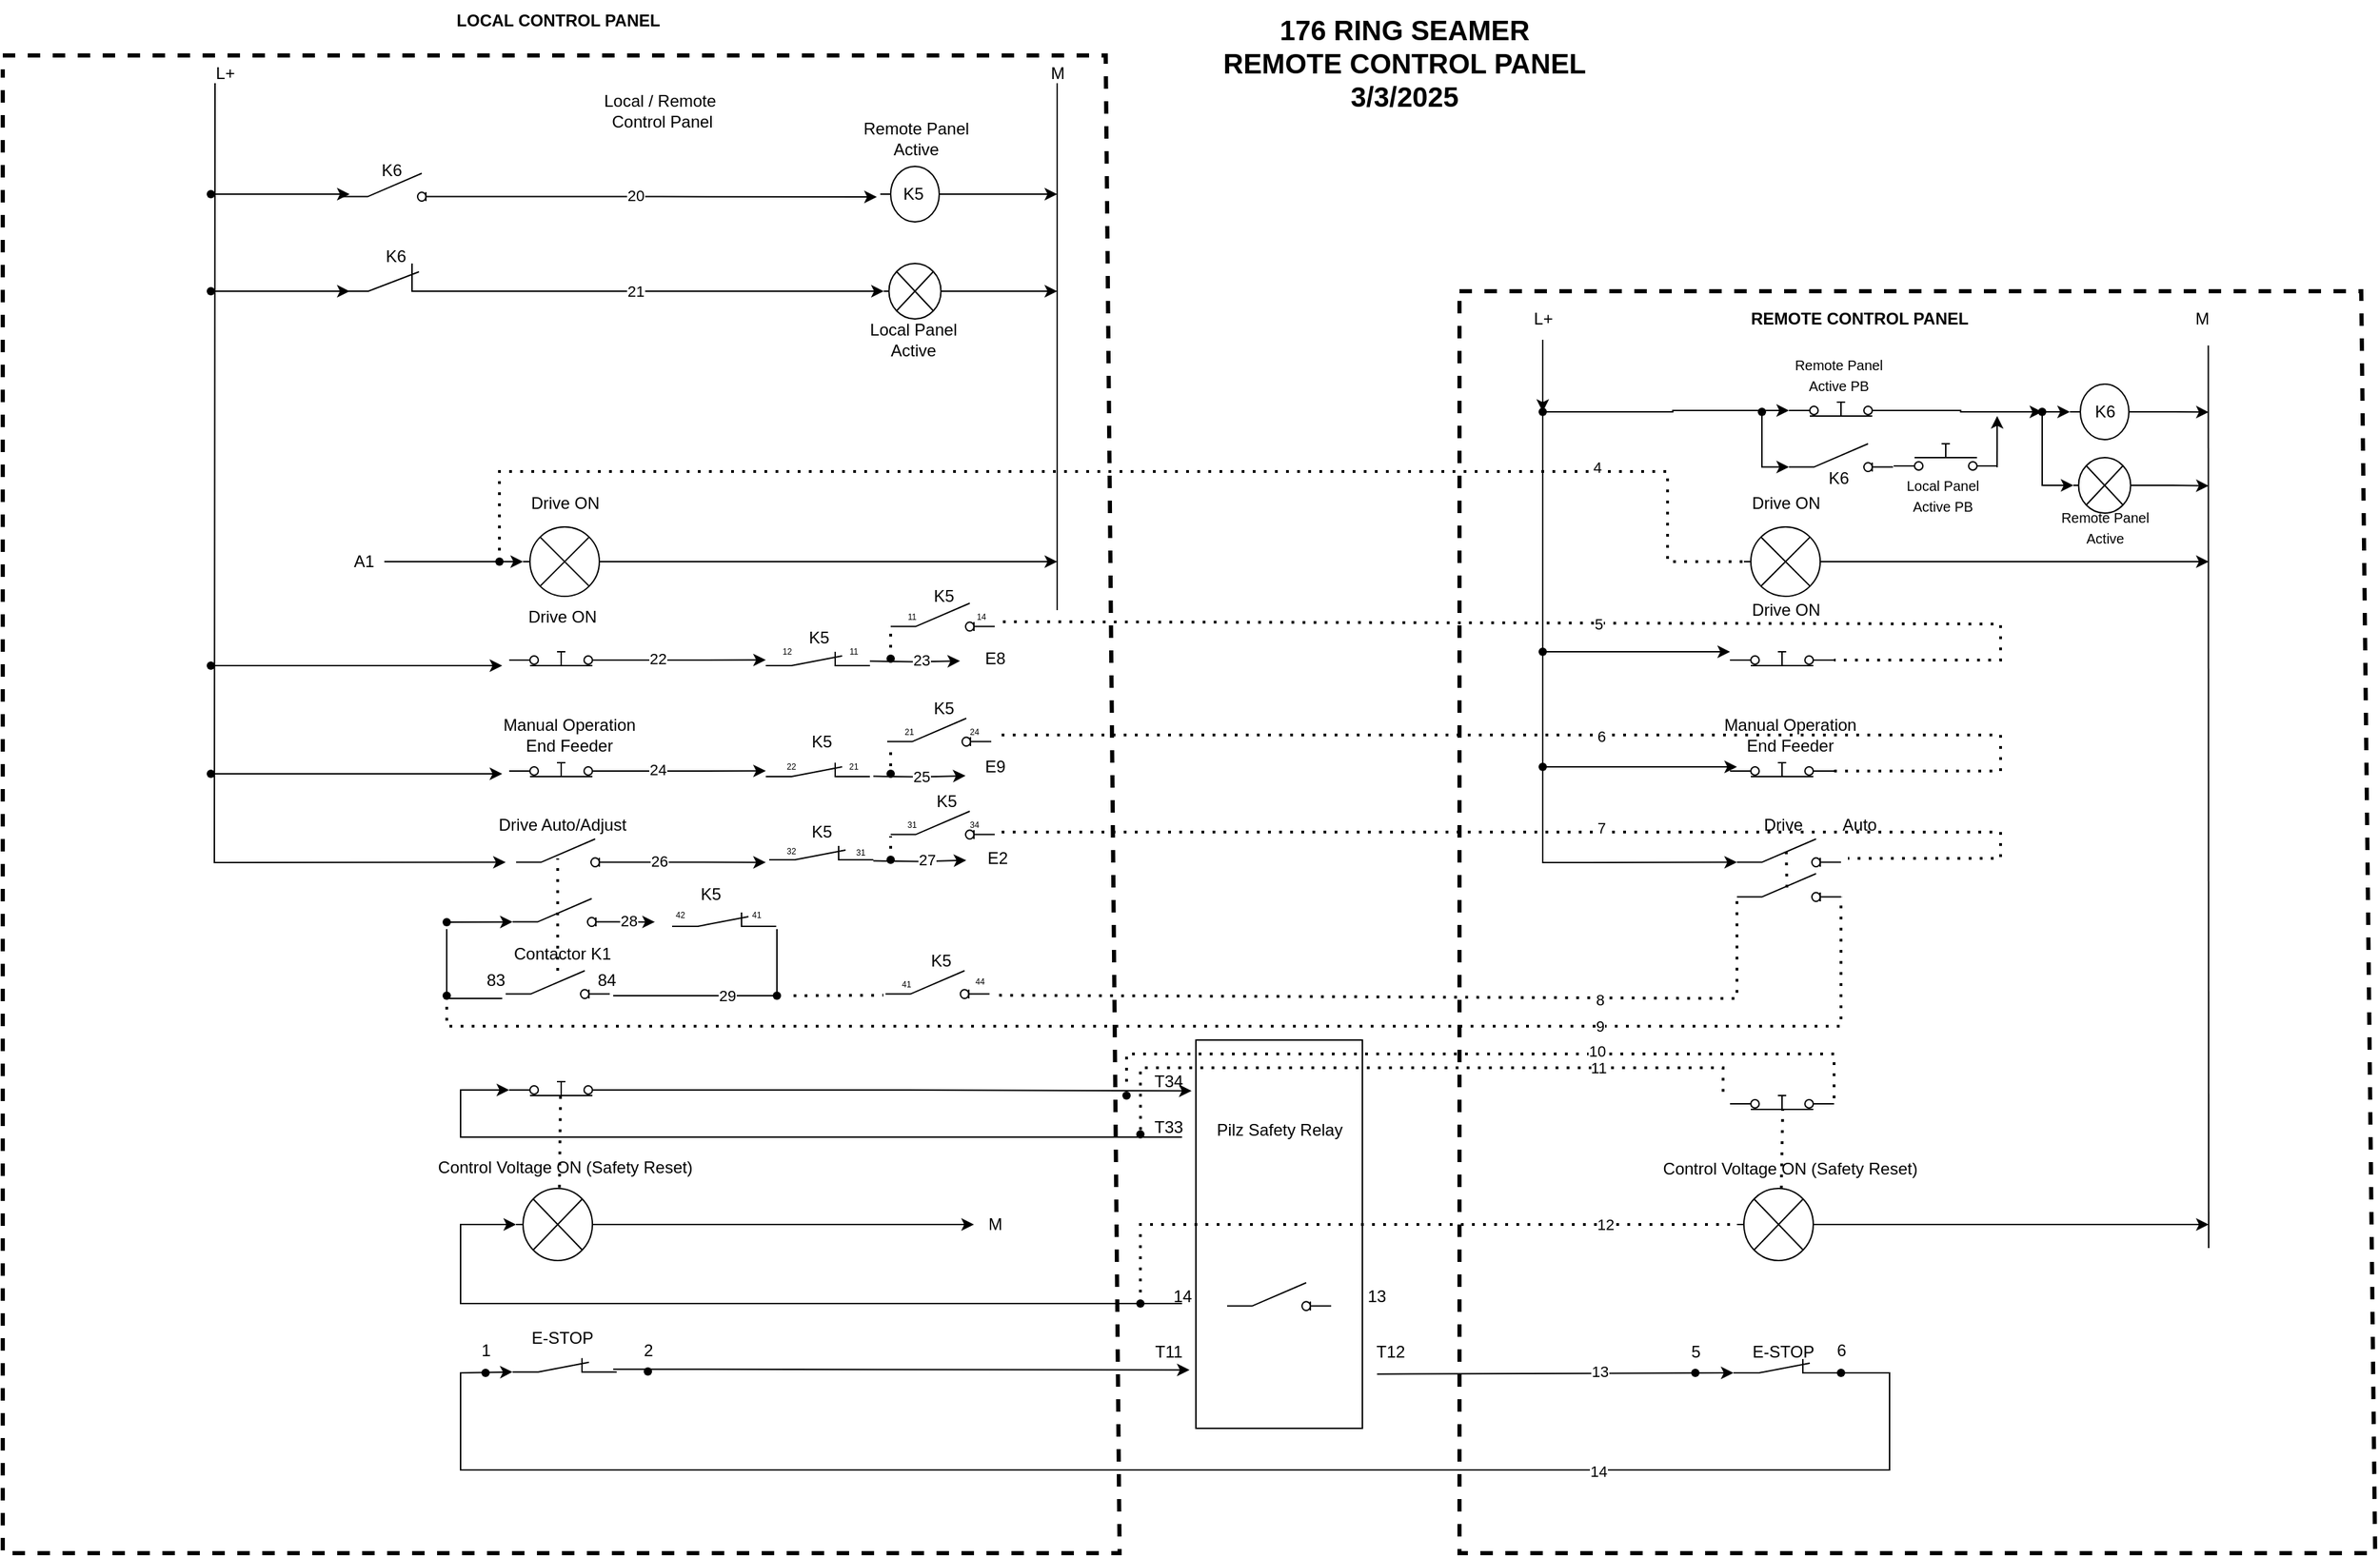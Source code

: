 <mxfile version="26.2.3">
  <diagram name="Page-1" id="7e0a89b8-554c-2b80-1dc8-d5c74ca68de4">
    <mxGraphModel dx="1253" dy="667" grid="1" gridSize="10" guides="1" tooltips="1" connect="1" arrows="1" fold="1" page="1" pageScale="1" pageWidth="1100" pageHeight="850" background="none" math="0" shadow="0">
      <root>
        <mxCell id="0" />
        <mxCell id="1" parent="0" />
        <mxCell id="Ag3VdjHSmlATeRVqTq6J-32" style="edgeStyle=orthogonalEdgeStyle;rounded=0;orthogonalLoop=1;jettySize=auto;html=1;exitX=1;exitY=0.8;exitDx=0;exitDy=0;" parent="1" source="r-EeKwnptwa9FQMb00Me-15" edge="1">
          <mxGeometry relative="1" as="geometry">
            <mxPoint x="630" y="655.926" as="targetPoint" />
          </mxGeometry>
        </mxCell>
        <mxCell id="Ag3VdjHSmlATeRVqTq6J-33" value="22" style="edgeLabel;html=1;align=center;verticalAlign=middle;resizable=0;points=[];" parent="Ag3VdjHSmlATeRVqTq6J-32" vertex="1" connectable="0">
          <mxGeometry x="-0.428" y="1" relative="1" as="geometry">
            <mxPoint as="offset" />
          </mxGeometry>
        </mxCell>
        <mxCell id="r-EeKwnptwa9FQMb00Me-15" value="" style="html=1;shape=mxgraph.electrical.electro-mechanical.pushbutton;aspect=fixed;elSwitchState=on;" parent="1" vertex="1">
          <mxGeometry x="445" y="640" width="75" height="20" as="geometry" />
        </mxCell>
        <mxCell id="Lt-rA-gwOGAa3oN7aSRD-25" style="edgeStyle=orthogonalEdgeStyle;rounded=0;orthogonalLoop=1;jettySize=auto;html=1;exitX=1;exitY=0.8;exitDx=0;exitDy=0;entryX=-0.026;entryY=0.131;entryDx=0;entryDy=0;entryPerimeter=0;" parent="1" source="r-EeKwnptwa9FQMb00Me-16" target="IDQg8fl6bIcZGyg7sgiW-77" edge="1">
          <mxGeometry relative="1" as="geometry">
            <mxPoint x="820" y="965.759" as="targetPoint" />
          </mxGeometry>
        </mxCell>
        <mxCell id="r-EeKwnptwa9FQMb00Me-16" value="" style="html=1;shape=mxgraph.electrical.electro-mechanical.pushbutton;aspect=fixed;elSwitchState=on;" parent="1" vertex="1">
          <mxGeometry x="445" y="950" width="75" height="20" as="geometry" />
        </mxCell>
        <mxCell id="r-EeKwnptwa9FQMb00Me-78" value="Drive ON" style="text;html=1;align=center;verticalAlign=middle;resizable=0;points=[];autosize=1;strokeColor=none;fillColor=none;" parent="1" vertex="1">
          <mxGeometry x="447.5" y="610" width="70" height="30" as="geometry" />
        </mxCell>
        <mxCell id="r-EeKwnptwa9FQMb00Me-79" value="&lt;div&gt;Manual Operation&lt;/div&gt;End Feeder" style="text;html=1;align=center;verticalAlign=middle;resizable=0;points=[];autosize=1;strokeColor=none;fillColor=none;" parent="1" vertex="1">
          <mxGeometry x="427.5" y="690" width="120" height="40" as="geometry" />
        </mxCell>
        <mxCell id="r-EeKwnptwa9FQMb00Me-81" value="Drive Auto/Adjust" style="text;html=1;align=center;verticalAlign=middle;resizable=0;points=[];autosize=1;strokeColor=none;fillColor=none;" parent="1" vertex="1">
          <mxGeometry x="422.5" y="760" width="120" height="30" as="geometry" />
        </mxCell>
        <mxCell id="r-EeKwnptwa9FQMb00Me-86" value="L+" style="text;html=1;align=center;verticalAlign=middle;resizable=0;points=[];autosize=1;strokeColor=none;fillColor=none;" parent="1" vertex="1">
          <mxGeometry x="220" y="218" width="40" height="30" as="geometry" />
        </mxCell>
        <mxCell id="r-EeKwnptwa9FQMb00Me-96" value="&lt;b&gt;LOCAL CONTROL PANEL&lt;/b&gt;" style="text;html=1;align=center;verticalAlign=middle;resizable=0;points=[];autosize=1;strokeColor=none;fillColor=none;" parent="1" vertex="1">
          <mxGeometry x="395" y="180" width="170" height="30" as="geometry" />
        </mxCell>
        <mxCell id="Pc5fEkgWnDJ0rDliruo7-10" value="E8" style="text;html=1;align=center;verticalAlign=middle;resizable=0;points=[];autosize=1;strokeColor=none;fillColor=none;" parent="1" vertex="1">
          <mxGeometry x="775" y="640" width="40" height="30" as="geometry" />
        </mxCell>
        <mxCell id="Pc5fEkgWnDJ0rDliruo7-13" value="&amp;nbsp;E2" style="text;html=1;align=center;verticalAlign=middle;resizable=0;points=[];autosize=1;strokeColor=none;fillColor=none;" parent="1" vertex="1">
          <mxGeometry x="775" y="784" width="40" height="30" as="geometry" />
        </mxCell>
        <mxCell id="Ag3VdjHSmlATeRVqTq6J-117" style="edgeStyle=orthogonalEdgeStyle;rounded=0;orthogonalLoop=1;jettySize=auto;html=1;exitX=1;exitY=0.84;exitDx=0;exitDy=0;" parent="1" source="tsztMEHzvPIrC_lY6xDu-1" edge="1">
          <mxGeometry relative="1" as="geometry">
            <mxPoint x="630" y="801.852" as="targetPoint" />
          </mxGeometry>
        </mxCell>
        <mxCell id="Ag3VdjHSmlATeRVqTq6J-148" value="26" style="edgeLabel;html=1;align=center;verticalAlign=middle;resizable=0;points=[];" parent="Ag3VdjHSmlATeRVqTq6J-117" vertex="1" connectable="0">
          <mxGeometry x="-0.466" y="1" relative="1" as="geometry">
            <mxPoint as="offset" />
          </mxGeometry>
        </mxCell>
        <mxCell id="tsztMEHzvPIrC_lY6xDu-1" value="" style="html=1;shape=mxgraph.electrical.electro-mechanical.switchDisconnector;aspect=fixed;elSwitchState=off;" parent="1" vertex="1">
          <mxGeometry x="450" y="785" width="75" height="20" as="geometry" />
        </mxCell>
        <mxCell id="tsztMEHzvPIrC_lY6xDu-2" value="" style="html=1;shape=mxgraph.electrical.electro-mechanical.switchDisconnector;aspect=fixed;elSwitchState=off;" parent="1" vertex="1">
          <mxGeometry x="447.5" y="828" width="75" height="20" as="geometry" />
        </mxCell>
        <mxCell id="Ag3VdjHSmlATeRVqTq6J-118" style="edgeStyle=orthogonalEdgeStyle;rounded=0;orthogonalLoop=1;jettySize=auto;html=1;exitX=1;exitY=0.8;exitDx=0;exitDy=0;" parent="1" source="tsztMEHzvPIrC_lY6xDu-5" edge="1">
          <mxGeometry relative="1" as="geometry">
            <mxPoint x="630" y="735.926" as="targetPoint" />
          </mxGeometry>
        </mxCell>
        <mxCell id="Ag3VdjHSmlATeRVqTq6J-147" value="24" style="edgeLabel;html=1;align=center;verticalAlign=middle;resizable=0;points=[];" parent="Ag3VdjHSmlATeRVqTq6J-118" vertex="1" connectable="0">
          <mxGeometry x="-0.417" y="1" relative="1" as="geometry">
            <mxPoint as="offset" />
          </mxGeometry>
        </mxCell>
        <mxCell id="tsztMEHzvPIrC_lY6xDu-5" value="" style="html=1;shape=mxgraph.electrical.electro-mechanical.pushbutton;aspect=fixed;elSwitchState=on;" parent="1" vertex="1">
          <mxGeometry x="445" y="720" width="75" height="20" as="geometry" />
        </mxCell>
        <mxCell id="tsztMEHzvPIrC_lY6xDu-9" value="E9" style="text;html=1;align=center;verticalAlign=middle;resizable=0;points=[];autosize=1;strokeColor=none;fillColor=none;" parent="1" vertex="1">
          <mxGeometry x="775" y="718" width="40" height="30" as="geometry" />
        </mxCell>
        <mxCell id="tsztMEHzvPIrC_lY6xDu-10" value="" style="pointerEvents=1;verticalLabelPosition=bottom;shadow=0;dashed=0;align=center;html=1;verticalAlign=top;shape=mxgraph.electrical.electro-mechanical.break_contact;" parent="1" vertex="1">
          <mxGeometry x="447.5" y="1159.33" width="75" height="10" as="geometry" />
        </mxCell>
        <mxCell id="tsztMEHzvPIrC_lY6xDu-11" value="E-STOP" style="text;html=1;align=center;verticalAlign=middle;resizable=0;points=[];autosize=1;strokeColor=none;fillColor=none;" parent="1" vertex="1">
          <mxGeometry x="447.5" y="1130" width="70" height="30" as="geometry" />
        </mxCell>
        <mxCell id="IDQg8fl6bIcZGyg7sgiW-20" value="Contactor&amp;nbsp;&lt;span style=&quot;background-color: transparent; color: light-dark(rgb(0, 0, 0), rgb(255, 255, 255));&quot;&gt;K1&lt;/span&gt;" style="text;html=1;align=center;verticalAlign=middle;resizable=0;points=[];autosize=1;strokeColor=none;fillColor=none;" parent="1" vertex="1">
          <mxGeometry x="437.5" y="853" width="90" height="30" as="geometry" />
        </mxCell>
        <mxCell id="IDQg8fl6bIcZGyg7sgiW-25" value="" style="endArrow=classic;html=1;rounded=0;exitX=0.223;exitY=0.523;exitDx=0;exitDy=0;exitPerimeter=0;entryX=0;entryY=0.84;entryDx=0;entryDy=0;" parent="1" source="IDQg8fl6bIcZGyg7sgiW-26" target="tsztMEHzvPIrC_lY6xDu-2" edge="1">
          <mxGeometry width="50" height="50" relative="1" as="geometry">
            <mxPoint x="360" y="830" as="sourcePoint" />
            <mxPoint x="450" y="830" as="targetPoint" />
          </mxGeometry>
        </mxCell>
        <mxCell id="IDQg8fl6bIcZGyg7sgiW-26" value="" style="shape=waypoint;sketch=0;fillStyle=solid;size=6;pointerEvents=1;points=[];fillColor=none;resizable=0;rotatable=0;perimeter=centerPerimeter;snapToPoint=1;" parent="1" vertex="1">
          <mxGeometry x="390" y="835" width="20" height="20" as="geometry" />
        </mxCell>
        <mxCell id="IDQg8fl6bIcZGyg7sgiW-27" value="" style="html=1;shape=mxgraph.electrical.electro-mechanical.switchDisconnector;aspect=fixed;elSwitchState=off;" parent="1" vertex="1">
          <mxGeometry x="442.5" y="880" width="75" height="20" as="geometry" />
        </mxCell>
        <mxCell id="IDQg8fl6bIcZGyg7sgiW-35" value="83" style="text;html=1;align=center;verticalAlign=middle;resizable=0;points=[];autosize=1;strokeColor=none;fillColor=none;" parent="1" vertex="1">
          <mxGeometry x="415" y="872" width="40" height="30" as="geometry" />
        </mxCell>
        <mxCell id="IDQg8fl6bIcZGyg7sgiW-36" value="84" style="text;html=1;align=center;verticalAlign=middle;resizable=0;points=[];autosize=1;strokeColor=none;fillColor=none;" parent="1" vertex="1">
          <mxGeometry x="495" y="872" width="40" height="30" as="geometry" />
        </mxCell>
        <mxCell id="IDQg8fl6bIcZGyg7sgiW-40" value="" style="endArrow=classic;html=1;rounded=0;entryX=0;entryY=0.8;entryDx=0;entryDy=0;" parent="1" target="r-EeKwnptwa9FQMb00Me-16" edge="1">
          <mxGeometry width="50" height="50" relative="1" as="geometry">
            <mxPoint x="930" y="1000" as="sourcePoint" />
            <mxPoint x="442.5" y="979" as="targetPoint" />
            <Array as="points">
              <mxPoint x="410" y="1000" />
              <mxPoint x="410" y="966" />
            </Array>
          </mxGeometry>
        </mxCell>
        <mxCell id="IDQg8fl6bIcZGyg7sgiW-42" value="T33" style="text;html=1;align=center;verticalAlign=middle;resizable=0;points=[];autosize=1;strokeColor=none;fillColor=none;" parent="1" vertex="1">
          <mxGeometry x="900" y="978" width="40" height="30" as="geometry" />
        </mxCell>
        <mxCell id="IDQg8fl6bIcZGyg7sgiW-43" value="T34" style="text;html=1;align=center;verticalAlign=middle;resizable=0;points=[];autosize=1;strokeColor=none;fillColor=none;" parent="1" vertex="1">
          <mxGeometry x="900" y="945" width="40" height="30" as="geometry" />
        </mxCell>
        <mxCell id="IDQg8fl6bIcZGyg7sgiW-45" value="" style="endArrow=classic;html=1;rounded=0;entryX=0.886;entryY=0.93;entryDx=0;entryDy=0;entryPerimeter=0;" parent="1" target="IDQg8fl6bIcZGyg7sgiW-172" edge="1">
          <mxGeometry width="50" height="50" relative="1" as="geometry">
            <mxPoint x="520" y="1167.33" as="sourcePoint" />
            <mxPoint x="780" y="1167.33" as="targetPoint" />
          </mxGeometry>
        </mxCell>
        <mxCell id="IDQg8fl6bIcZGyg7sgiW-46" value="" style="endArrow=classic;html=1;rounded=0;entryX=0;entryY=1;entryDx=0;entryDy=0;entryPerimeter=0;exitX=1;exitY=1;exitDx=0;exitDy=0;exitPerimeter=0;" parent="1" source="IDQg8fl6bIcZGyg7sgiW-108" target="tsztMEHzvPIrC_lY6xDu-10" edge="1">
          <mxGeometry width="50" height="50" relative="1" as="geometry">
            <mxPoint x="1420" y="1180" as="sourcePoint" />
            <mxPoint x="350" y="1127.33" as="targetPoint" />
            <Array as="points">
              <mxPoint x="1440" y="1170" />
              <mxPoint x="1440" y="1240" />
              <mxPoint x="410" y="1240" />
              <mxPoint x="410" y="1170" />
            </Array>
          </mxGeometry>
        </mxCell>
        <mxCell id="IDQg8fl6bIcZGyg7sgiW-202" value="14" style="edgeLabel;html=1;align=center;verticalAlign=middle;resizable=0;points=[];" parent="IDQg8fl6bIcZGyg7sgiW-46" vertex="1" connectable="0">
          <mxGeometry x="-0.894" relative="1" as="geometry">
            <mxPoint x="-210" y="42" as="offset" />
          </mxGeometry>
        </mxCell>
        <mxCell id="IDQg8fl6bIcZGyg7sgiW-71" style="edgeStyle=orthogonalEdgeStyle;rounded=0;orthogonalLoop=1;jettySize=auto;html=1;exitX=1;exitY=0.5;exitDx=0;exitDy=0;exitPerimeter=0;entryX=0.132;entryY=0.591;entryDx=0;entryDy=0;entryPerimeter=0;" parent="1" source="IDQg8fl6bIcZGyg7sgiW-49" edge="1">
          <mxGeometry relative="1" as="geometry">
            <mxPoint x="840.0" y="585" as="targetPoint" />
          </mxGeometry>
        </mxCell>
        <mxCell id="IDQg8fl6bIcZGyg7sgiW-49" value="" style="pointerEvents=1;verticalLabelPosition=bottom;shadow=0;dashed=0;align=center;html=1;verticalAlign=top;shape=mxgraph.electrical.miscellaneous.light_bulb;" parent="1" vertex="1">
          <mxGeometry x="455" y="560" width="60" height="50" as="geometry" />
        </mxCell>
        <mxCell id="IDQg8fl6bIcZGyg7sgiW-50" value="" style="pointerEvents=1;verticalLabelPosition=bottom;shadow=0;dashed=0;align=center;html=1;verticalAlign=top;shape=mxgraph.electrical.miscellaneous.light_bulb;" parent="1" vertex="1">
          <mxGeometry x="450" y="1037" width="60" height="52" as="geometry" />
        </mxCell>
        <mxCell id="IDQg8fl6bIcZGyg7sgiW-51" value="Drive ON" style="text;html=1;align=center;verticalAlign=middle;resizable=0;points=[];autosize=1;strokeColor=none;fillColor=none;" parent="1" vertex="1">
          <mxGeometry x="450" y="528" width="70" height="30" as="geometry" />
        </mxCell>
        <mxCell id="IDQg8fl6bIcZGyg7sgiW-53" value="Control Voltage ON (Safety Reset)" style="text;html=1;align=center;verticalAlign=middle;resizable=0;points=[];autosize=1;strokeColor=none;fillColor=none;" parent="1" vertex="1">
          <mxGeometry x="380" y="1007" width="210" height="30" as="geometry" />
        </mxCell>
        <mxCell id="IDQg8fl6bIcZGyg7sgiW-56" value="" style="endArrow=classic;html=1;rounded=0;entryX=0;entryY=0.5;entryDx=0;entryDy=0;entryPerimeter=0;" parent="1" target="IDQg8fl6bIcZGyg7sgiW-49" edge="1">
          <mxGeometry width="50" height="50" relative="1" as="geometry">
            <mxPoint x="355" y="585" as="sourcePoint" />
            <mxPoint x="365" y="540" as="targetPoint" />
          </mxGeometry>
        </mxCell>
        <mxCell id="IDQg8fl6bIcZGyg7sgiW-58" value="A1" style="text;html=1;align=center;verticalAlign=middle;resizable=0;points=[];autosize=1;strokeColor=none;fillColor=none;" parent="1" vertex="1">
          <mxGeometry x="320" y="570" width="40" height="30" as="geometry" />
        </mxCell>
        <mxCell id="IDQg8fl6bIcZGyg7sgiW-59" value="" style="endArrow=classic;html=1;rounded=0;entryX=0;entryY=0.5;entryDx=0;entryDy=0;entryPerimeter=0;" parent="1" target="IDQg8fl6bIcZGyg7sgiW-50" edge="1">
          <mxGeometry width="50" height="50" relative="1" as="geometry">
            <mxPoint x="930" y="1120" as="sourcePoint" />
            <mxPoint x="350" y="1008" as="targetPoint" />
            <Array as="points">
              <mxPoint x="410" y="1120" />
              <mxPoint x="410" y="1063" />
            </Array>
          </mxGeometry>
        </mxCell>
        <mxCell id="IDQg8fl6bIcZGyg7sgiW-68" style="edgeStyle=orthogonalEdgeStyle;rounded=0;orthogonalLoop=1;jettySize=auto;html=1;exitX=1;exitY=0.5;exitDx=0;exitDy=0;exitPerimeter=0;entryX=0;entryY=0.5;entryDx=0;entryDy=0;entryPerimeter=0;" parent="1" source="IDQg8fl6bIcZGyg7sgiW-50" target="IDQg8fl6bIcZGyg7sgiW-80" edge="1">
          <mxGeometry relative="1" as="geometry">
            <mxPoint x="720" y="1063" as="targetPoint" />
          </mxGeometry>
        </mxCell>
        <mxCell id="IDQg8fl6bIcZGyg7sgiW-77" value="" style="rounded=0;whiteSpace=wrap;html=1;" parent="1" vertex="1">
          <mxGeometry x="940" y="930" width="120" height="280" as="geometry" />
        </mxCell>
        <mxCell id="IDQg8fl6bIcZGyg7sgiW-79" value="14" style="text;html=1;align=center;verticalAlign=middle;resizable=0;points=[];autosize=1;strokeColor=none;fillColor=none;" parent="1" vertex="1">
          <mxGeometry x="910" y="1100" width="40" height="30" as="geometry" />
        </mxCell>
        <mxCell id="IDQg8fl6bIcZGyg7sgiW-80" value="M" style="text;html=1;align=center;verticalAlign=middle;resizable=0;points=[];autosize=1;strokeColor=none;fillColor=none;" parent="1" vertex="1">
          <mxGeometry x="780" y="1048" width="30" height="30" as="geometry" />
        </mxCell>
        <mxCell id="IDQg8fl6bIcZGyg7sgiW-81" value="" style="html=1;shape=mxgraph.electrical.electro-mechanical.switchDisconnector;aspect=fixed;elSwitchState=off;" parent="1" vertex="1">
          <mxGeometry x="962.5" y="1105" width="75" height="20" as="geometry" />
        </mxCell>
        <mxCell id="IDQg8fl6bIcZGyg7sgiW-82" value="13" style="text;html=1;align=center;verticalAlign=middle;resizable=0;points=[];autosize=1;strokeColor=none;fillColor=none;" parent="1" vertex="1">
          <mxGeometry x="1050" y="1100" width="40" height="30" as="geometry" />
        </mxCell>
        <mxCell id="IDQg8fl6bIcZGyg7sgiW-86" value="" style="html=1;shape=mxgraph.electrical.electro-mechanical.pushbutton;aspect=fixed;elSwitchState=on;" parent="1" vertex="1">
          <mxGeometry x="1325" y="640" width="75" height="20" as="geometry" />
        </mxCell>
        <mxCell id="IDQg8fl6bIcZGyg7sgiW-87" value="" style="html=1;shape=mxgraph.electrical.electro-mechanical.pushbutton;aspect=fixed;elSwitchState=on;" parent="1" vertex="1">
          <mxGeometry x="1325" y="960" width="75" height="20" as="geometry" />
        </mxCell>
        <mxCell id="IDQg8fl6bIcZGyg7sgiW-88" style="edgeStyle=orthogonalEdgeStyle;rounded=0;orthogonalLoop=1;jettySize=auto;html=1;" parent="1" source="IDQg8fl6bIcZGyg7sgiW-89" edge="1">
          <mxGeometry relative="1" as="geometry">
            <mxPoint x="1330" y="733" as="targetPoint" />
          </mxGeometry>
        </mxCell>
        <mxCell id="IDQg8fl6bIcZGyg7sgiW-89" value="" style="shape=waypoint;sketch=0;fillStyle=solid;size=6;pointerEvents=1;points=[];fillColor=none;resizable=0;rotatable=0;perimeter=centerPerimeter;snapToPoint=1;" parent="1" vertex="1">
          <mxGeometry x="1180" y="723" width="20" height="20" as="geometry" />
        </mxCell>
        <mxCell id="IDQg8fl6bIcZGyg7sgiW-90" style="edgeStyle=orthogonalEdgeStyle;rounded=0;orthogonalLoop=1;jettySize=auto;html=1;" parent="1" source="IDQg8fl6bIcZGyg7sgiW-92" target="IDQg8fl6bIcZGyg7sgiW-86" edge="1">
          <mxGeometry relative="1" as="geometry" />
        </mxCell>
        <mxCell id="IDQg8fl6bIcZGyg7sgiW-92" value="" style="shape=waypoint;sketch=0;fillStyle=solid;size=6;pointerEvents=1;points=[];fillColor=none;resizable=0;rotatable=0;perimeter=centerPerimeter;snapToPoint=1;" parent="1" vertex="1">
          <mxGeometry x="1180" y="640" width="20" height="20" as="geometry" />
        </mxCell>
        <mxCell id="IDQg8fl6bIcZGyg7sgiW-93" value="Drive ON" style="text;html=1;align=center;verticalAlign=middle;resizable=0;points=[];autosize=1;strokeColor=none;fillColor=none;" parent="1" vertex="1">
          <mxGeometry x="1330" y="605" width="70" height="30" as="geometry" />
        </mxCell>
        <mxCell id="IDQg8fl6bIcZGyg7sgiW-94" value="&lt;div&gt;Manual Operation&lt;/div&gt;End Feeder" style="text;html=1;align=center;verticalAlign=middle;resizable=0;points=[];autosize=1;strokeColor=none;fillColor=none;" parent="1" vertex="1">
          <mxGeometry x="1307.5" y="690" width="120" height="40" as="geometry" />
        </mxCell>
        <mxCell id="IDQg8fl6bIcZGyg7sgiW-95" value="Drive" style="text;html=1;align=center;verticalAlign=middle;resizable=0;points=[];autosize=1;strokeColor=none;fillColor=none;" parent="1" vertex="1">
          <mxGeometry x="1337.5" y="760" width="50" height="30" as="geometry" />
        </mxCell>
        <mxCell id="IDQg8fl6bIcZGyg7sgiW-98" value="Auto" style="text;html=1;align=center;verticalAlign=middle;resizable=0;points=[];autosize=1;strokeColor=none;fillColor=none;" parent="1" vertex="1">
          <mxGeometry x="1392.5" y="760" width="50" height="30" as="geometry" />
        </mxCell>
        <mxCell id="IDQg8fl6bIcZGyg7sgiW-101" value="" style="html=1;shape=mxgraph.electrical.electro-mechanical.switchDisconnector;aspect=fixed;elSwitchState=off;" parent="1" vertex="1">
          <mxGeometry x="1330" y="785" width="75" height="20" as="geometry" />
        </mxCell>
        <mxCell id="IDQg8fl6bIcZGyg7sgiW-104" value="" style="html=1;shape=mxgraph.electrical.electro-mechanical.switchDisconnector;aspect=fixed;elSwitchState=off;" parent="1" vertex="1">
          <mxGeometry x="1330" y="810" width="75" height="20" as="geometry" />
        </mxCell>
        <mxCell id="IDQg8fl6bIcZGyg7sgiW-105" value="" style="html=1;shape=mxgraph.electrical.electro-mechanical.pushbutton;aspect=fixed;elSwitchState=on;" parent="1" vertex="1">
          <mxGeometry x="1325" y="720" width="75" height="20" as="geometry" />
        </mxCell>
        <mxCell id="IDQg8fl6bIcZGyg7sgiW-108" value="" style="pointerEvents=1;verticalLabelPosition=bottom;shadow=0;dashed=0;align=center;html=1;verticalAlign=top;shape=mxgraph.electrical.electro-mechanical.break_contact;" parent="1" vertex="1">
          <mxGeometry x="1327.5" y="1160" width="75" height="10" as="geometry" />
        </mxCell>
        <mxCell id="IDQg8fl6bIcZGyg7sgiW-109" value="E-STOP" style="text;html=1;align=center;verticalAlign=middle;resizable=0;points=[];autosize=1;strokeColor=none;fillColor=none;" parent="1" vertex="1">
          <mxGeometry x="1327.5" y="1140" width="70" height="30" as="geometry" />
        </mxCell>
        <mxCell id="IDQg8fl6bIcZGyg7sgiW-122" value="" style="endArrow=classic;html=1;rounded=0;entryX=0;entryY=1;entryDx=0;entryDy=0;entryPerimeter=0;exitX=0.265;exitY=1.052;exitDx=0;exitDy=0;exitPerimeter=0;" parent="1" target="IDQg8fl6bIcZGyg7sgiW-108" edge="1">
          <mxGeometry width="50" height="50" relative="1" as="geometry">
            <mxPoint x="1070.6" y="1170.89" as="sourcePoint" />
            <mxPoint x="1230" y="1138" as="targetPoint" />
          </mxGeometry>
        </mxCell>
        <mxCell id="IDQg8fl6bIcZGyg7sgiW-201" value="13" style="edgeLabel;html=1;align=center;verticalAlign=middle;resizable=0;points=[];" parent="IDQg8fl6bIcZGyg7sgiW-122" vertex="1" connectable="0">
          <mxGeometry x="0.517" relative="1" as="geometry">
            <mxPoint x="-35" y="-1" as="offset" />
          </mxGeometry>
        </mxCell>
        <mxCell id="IDQg8fl6bIcZGyg7sgiW-123" style="edgeStyle=orthogonalEdgeStyle;rounded=0;orthogonalLoop=1;jettySize=auto;html=1;exitX=1;exitY=0.5;exitDx=0;exitDy=0;exitPerimeter=0;" parent="1" source="IDQg8fl6bIcZGyg7sgiW-124" edge="1">
          <mxGeometry relative="1" as="geometry">
            <mxPoint x="1670" y="585" as="targetPoint" />
          </mxGeometry>
        </mxCell>
        <mxCell id="IDQg8fl6bIcZGyg7sgiW-124" value="" style="pointerEvents=1;verticalLabelPosition=bottom;shadow=0;dashed=0;align=center;html=1;verticalAlign=top;shape=mxgraph.electrical.miscellaneous.light_bulb;" parent="1" vertex="1">
          <mxGeometry x="1335" y="560" width="60" height="50" as="geometry" />
        </mxCell>
        <mxCell id="IDQg8fl6bIcZGyg7sgiW-125" value="" style="pointerEvents=1;verticalLabelPosition=bottom;shadow=0;dashed=0;align=center;html=1;verticalAlign=top;shape=mxgraph.electrical.miscellaneous.light_bulb;" parent="1" vertex="1">
          <mxGeometry x="1330" y="1037" width="60" height="52" as="geometry" />
        </mxCell>
        <mxCell id="IDQg8fl6bIcZGyg7sgiW-126" value="Drive ON" style="text;html=1;align=center;verticalAlign=middle;resizable=0;points=[];autosize=1;strokeColor=none;fillColor=none;" parent="1" vertex="1">
          <mxGeometry x="1330" y="528" width="70" height="30" as="geometry" />
        </mxCell>
        <mxCell id="IDQg8fl6bIcZGyg7sgiW-127" value="Control Voltage ON (Safety Reset)" style="text;html=1;align=center;verticalAlign=middle;resizable=0;points=[];autosize=1;strokeColor=none;fillColor=none;" parent="1" vertex="1">
          <mxGeometry x="1262.5" y="1008" width="210" height="30" as="geometry" />
        </mxCell>
        <mxCell id="IDQg8fl6bIcZGyg7sgiW-132" style="edgeStyle=orthogonalEdgeStyle;rounded=0;orthogonalLoop=1;jettySize=auto;html=1;exitX=1;exitY=0.5;exitDx=0;exitDy=0;exitPerimeter=0;" parent="1" source="IDQg8fl6bIcZGyg7sgiW-125" edge="1">
          <mxGeometry relative="1" as="geometry">
            <mxPoint x="1670" y="1063" as="targetPoint" />
          </mxGeometry>
        </mxCell>
        <mxCell id="IDQg8fl6bIcZGyg7sgiW-134" value="M" style="text;html=1;align=center;verticalAlign=middle;resizable=0;points=[];autosize=1;strokeColor=none;fillColor=none;" parent="1" vertex="1">
          <mxGeometry x="1650" y="395" width="30" height="30" as="geometry" />
        </mxCell>
        <mxCell id="IDQg8fl6bIcZGyg7sgiW-135" value="" style="endArrow=none;dashed=1;html=1;dashPattern=1 3;strokeWidth=2;rounded=0;exitX=0.5;exitY=0.25;exitDx=0;exitDy=0;exitPerimeter=0;entryX=0;entryY=0.5;entryDx=0;entryDy=0;entryPerimeter=0;" parent="1" source="IDQg8fl6bIcZGyg7sgiW-136" target="IDQg8fl6bIcZGyg7sgiW-124" edge="1">
          <mxGeometry width="50" height="50" relative="1" as="geometry">
            <mxPoint x="435" y="580" as="sourcePoint" />
            <mxPoint x="1280" y="580" as="targetPoint" />
            <Array as="points">
              <mxPoint x="438" y="520" />
              <mxPoint x="1280" y="520" />
              <mxPoint x="1280" y="585" />
            </Array>
          </mxGeometry>
        </mxCell>
        <mxCell id="Ag3VdjHSmlATeRVqTq6J-139" value="4" style="edgeLabel;html=1;align=center;verticalAlign=middle;resizable=0;points=[];" parent="IDQg8fl6bIcZGyg7sgiW-135" vertex="1" connectable="0">
          <mxGeometry x="0.667" y="3" relative="1" as="geometry">
            <mxPoint as="offset" />
          </mxGeometry>
        </mxCell>
        <mxCell id="IDQg8fl6bIcZGyg7sgiW-136" value="" style="shape=waypoint;sketch=0;fillStyle=solid;size=6;pointerEvents=1;points=[];fillColor=none;resizable=0;rotatable=0;perimeter=centerPerimeter;snapToPoint=1;" parent="1" vertex="1">
          <mxGeometry x="428" y="575" width="20" height="20" as="geometry" />
        </mxCell>
        <mxCell id="IDQg8fl6bIcZGyg7sgiW-137" value="&lt;b&gt;REMOTE CONTROL PANEL&lt;/b&gt;" style="text;html=1;align=center;verticalAlign=middle;resizable=0;points=[];autosize=1;strokeColor=none;fillColor=none;" parent="1" vertex="1">
          <mxGeometry x="1327.5" y="395" width="180" height="30" as="geometry" />
        </mxCell>
        <mxCell id="IDQg8fl6bIcZGyg7sgiW-138" value="" style="endArrow=none;dashed=1;html=1;dashPattern=1 3;strokeWidth=2;rounded=0;entryX=0;entryY=0.5;entryDx=0;entryDy=0;entryPerimeter=0;" parent="1" source="Lt-rA-gwOGAa3oN7aSRD-10" target="IDQg8fl6bIcZGyg7sgiW-125" edge="1">
          <mxGeometry width="50" height="50" relative="1" as="geometry">
            <mxPoint x="900" y="1120" as="sourcePoint" />
            <mxPoint x="920" y="1070" as="targetPoint" />
            <Array as="points">
              <mxPoint x="900" y="1063" />
            </Array>
          </mxGeometry>
        </mxCell>
        <mxCell id="IDQg8fl6bIcZGyg7sgiW-200" value="12" style="edgeLabel;html=1;align=center;verticalAlign=middle;resizable=0;points=[];" parent="IDQg8fl6bIcZGyg7sgiW-138" vertex="1" connectable="0">
          <mxGeometry x="0.741" relative="1" as="geometry">
            <mxPoint x="-32" as="offset" />
          </mxGeometry>
        </mxCell>
        <mxCell id="IDQg8fl6bIcZGyg7sgiW-139" value="" style="endArrow=none;dashed=1;html=1;dashPattern=1 3;strokeWidth=2;rounded=0;entryDx=0;entryDy=0;entryPerimeter=0;" parent="1" edge="1">
          <mxGeometry width="50" height="50" relative="1" as="geometry">
            <mxPoint x="870" y="1120" as="sourcePoint" />
            <mxPoint x="870.0" y="1120" as="targetPoint" />
            <Array as="points" />
          </mxGeometry>
        </mxCell>
        <mxCell id="IDQg8fl6bIcZGyg7sgiW-143" value="" style="endArrow=none;dashed=1;html=1;dashPattern=1 3;strokeWidth=2;rounded=0;exitX=0.003;exitY=0.558;exitDx=0;exitDy=0;exitPerimeter=0;" parent="1" source="IDQg8fl6bIcZGyg7sgiW-42" edge="1">
          <mxGeometry width="50" height="50" relative="1" as="geometry">
            <mxPoint x="620" y="1020" as="sourcePoint" />
            <mxPoint x="1320" y="970" as="targetPoint" />
            <Array as="points">
              <mxPoint x="900" y="950" />
              <mxPoint x="1320" y="950" />
            </Array>
          </mxGeometry>
        </mxCell>
        <mxCell id="IDQg8fl6bIcZGyg7sgiW-199" value="11" style="edgeLabel;html=1;align=center;verticalAlign=middle;resizable=0;points=[];" parent="IDQg8fl6bIcZGyg7sgiW-143" vertex="1" connectable="0">
          <mxGeometry x="0.81" relative="1" as="geometry">
            <mxPoint x="-64" as="offset" />
          </mxGeometry>
        </mxCell>
        <mxCell id="IDQg8fl6bIcZGyg7sgiW-144" value="" style="endArrow=none;dashed=1;html=1;dashPattern=1 3;strokeWidth=2;rounded=0;entryX=1;entryY=0.8;entryDx=0;entryDy=0;" parent="1" target="IDQg8fl6bIcZGyg7sgiW-87" edge="1">
          <mxGeometry width="50" height="50" relative="1" as="geometry">
            <mxPoint x="890" y="960" as="sourcePoint" />
            <mxPoint x="1218" y="960" as="targetPoint" />
            <Array as="points">
              <mxPoint x="890" y="940" />
              <mxPoint x="1218" y="940" />
              <mxPoint x="1400" y="940" />
            </Array>
          </mxGeometry>
        </mxCell>
        <mxCell id="IDQg8fl6bIcZGyg7sgiW-198" value="10" style="edgeLabel;html=1;align=center;verticalAlign=middle;resizable=0;points=[];" parent="IDQg8fl6bIcZGyg7sgiW-144" vertex="1" connectable="0">
          <mxGeometry x="0.658" y="3" relative="1" as="geometry">
            <mxPoint x="-110" y="1" as="offset" />
          </mxGeometry>
        </mxCell>
        <mxCell id="IDQg8fl6bIcZGyg7sgiW-145" value="" style="shape=waypoint;sketch=0;fillStyle=solid;size=6;pointerEvents=1;points=[];fillColor=none;resizable=0;rotatable=0;perimeter=centerPerimeter;snapToPoint=1;" parent="1" vertex="1">
          <mxGeometry x="710" y="645" width="20" height="20" as="geometry" />
        </mxCell>
        <mxCell id="IDQg8fl6bIcZGyg7sgiW-149" value="" style="shape=waypoint;sketch=0;fillStyle=solid;size=6;pointerEvents=1;points=[];fillColor=none;resizable=0;rotatable=0;perimeter=centerPerimeter;snapToPoint=1;" parent="1" vertex="1">
          <mxGeometry x="710" y="728" width="20" height="20" as="geometry" />
        </mxCell>
        <mxCell id="IDQg8fl6bIcZGyg7sgiW-150" value="" style="shape=waypoint;sketch=0;fillStyle=solid;size=6;pointerEvents=1;points=[];fillColor=none;resizable=0;rotatable=0;perimeter=centerPerimeter;snapToPoint=1;" parent="1" vertex="1">
          <mxGeometry x="710" y="790" width="20" height="20" as="geometry" />
        </mxCell>
        <mxCell id="IDQg8fl6bIcZGyg7sgiW-164" value="Local / Remote&amp;nbsp;&lt;div&gt;Control Panel&lt;/div&gt;" style="text;html=1;align=center;verticalAlign=middle;resizable=0;points=[];autosize=1;strokeColor=none;fillColor=none;" parent="1" vertex="1">
          <mxGeometry x="500" y="240" width="110" height="40" as="geometry" />
        </mxCell>
        <mxCell id="IDQg8fl6bIcZGyg7sgiW-165" value="" style="endArrow=none;dashed=1;html=1;rounded=0;strokeWidth=3;" parent="1" edge="1">
          <mxGeometry width="50" height="50" relative="1" as="geometry">
            <mxPoint x="1130" y="390" as="sourcePoint" />
            <mxPoint x="1130" y="390" as="targetPoint" />
            <Array as="points">
              <mxPoint x="1780" y="390" />
              <mxPoint x="1790" y="1300" />
              <mxPoint x="1130" y="1300" />
            </Array>
          </mxGeometry>
        </mxCell>
        <mxCell id="IDQg8fl6bIcZGyg7sgiW-166" value="" style="endArrow=none;dashed=1;html=1;rounded=0;strokeWidth=3;" parent="1" edge="1">
          <mxGeometry width="50" height="50" relative="1" as="geometry">
            <mxPoint x="80" y="220" as="sourcePoint" />
            <mxPoint x="80" y="230" as="targetPoint" />
            <Array as="points">
              <mxPoint x="875" y="220" />
              <mxPoint x="885" y="1300" />
              <mxPoint x="80" y="1300" />
            </Array>
          </mxGeometry>
        </mxCell>
        <mxCell id="IDQg8fl6bIcZGyg7sgiW-172" value="T11" style="text;html=1;align=center;verticalAlign=middle;resizable=0;points=[];autosize=1;strokeColor=none;fillColor=none;" parent="1" vertex="1">
          <mxGeometry x="900" y="1140" width="40" height="30" as="geometry" />
        </mxCell>
        <mxCell id="IDQg8fl6bIcZGyg7sgiW-174" value="T12" style="text;html=1;align=center;verticalAlign=middle;resizable=0;points=[];autosize=1;strokeColor=none;fillColor=none;" parent="1" vertex="1">
          <mxGeometry x="1060" y="1140" width="40" height="30" as="geometry" />
        </mxCell>
        <mxCell id="IDQg8fl6bIcZGyg7sgiW-175" value="1" style="text;html=1;align=center;verticalAlign=middle;resizable=0;points=[];autosize=1;strokeColor=none;fillColor=none;" parent="1" vertex="1">
          <mxGeometry x="412.5" y="1139.33" width="30" height="30" as="geometry" />
        </mxCell>
        <mxCell id="IDQg8fl6bIcZGyg7sgiW-176" value="2" style="text;html=1;align=center;verticalAlign=middle;resizable=0;points=[];autosize=1;strokeColor=none;fillColor=none;" parent="1" vertex="1">
          <mxGeometry x="530" y="1139.33" width="30" height="30" as="geometry" />
        </mxCell>
        <mxCell id="IDQg8fl6bIcZGyg7sgiW-177" value="" style="shape=waypoint;sketch=0;fillStyle=solid;size=6;pointerEvents=1;points=[];fillColor=none;resizable=0;rotatable=0;perimeter=centerPerimeter;snapToPoint=1;" parent="1" vertex="1">
          <mxGeometry x="418" y="1160" width="20" height="20" as="geometry" />
        </mxCell>
        <mxCell id="IDQg8fl6bIcZGyg7sgiW-178" value="" style="shape=waypoint;sketch=0;fillStyle=solid;size=6;pointerEvents=1;points=[];fillColor=none;resizable=0;rotatable=0;perimeter=centerPerimeter;snapToPoint=1;" parent="1" vertex="1">
          <mxGeometry x="535" y="1159" width="20" height="20" as="geometry" />
        </mxCell>
        <mxCell id="IDQg8fl6bIcZGyg7sgiW-179" value="" style="shape=waypoint;sketch=0;fillStyle=solid;size=6;pointerEvents=1;points=[];fillColor=none;resizable=0;rotatable=0;perimeter=centerPerimeter;snapToPoint=1;" parent="1" vertex="1">
          <mxGeometry x="1290" y="1160" width="20" height="20" as="geometry" />
        </mxCell>
        <mxCell id="IDQg8fl6bIcZGyg7sgiW-180" value="" style="shape=waypoint;sketch=0;fillStyle=solid;size=6;pointerEvents=1;points=[];fillColor=none;resizable=0;rotatable=0;perimeter=centerPerimeter;snapToPoint=1;" parent="1" vertex="1">
          <mxGeometry x="1395" y="1160" width="20" height="20" as="geometry" />
        </mxCell>
        <mxCell id="IDQg8fl6bIcZGyg7sgiW-181" value="5" style="text;html=1;align=center;verticalAlign=middle;resizable=0;points=[];autosize=1;strokeColor=none;fillColor=none;" parent="1" vertex="1">
          <mxGeometry x="1285" y="1140" width="30" height="30" as="geometry" />
        </mxCell>
        <mxCell id="IDQg8fl6bIcZGyg7sgiW-182" value="6" style="text;html=1;align=center;verticalAlign=middle;resizable=0;points=[];autosize=1;strokeColor=none;fillColor=none;" parent="1" vertex="1">
          <mxGeometry x="1390" y="1139.33" width="30" height="30" as="geometry" />
        </mxCell>
        <mxCell id="IDQg8fl6bIcZGyg7sgiW-192" value="" style="shape=waypoint;sketch=0;fillStyle=solid;size=6;pointerEvents=1;points=[];fillColor=none;resizable=0;rotatable=0;perimeter=centerPerimeter;snapToPoint=1;" parent="1" vertex="1">
          <mxGeometry x="390" y="888" width="20" height="20" as="geometry" />
        </mxCell>
        <mxCell id="IDQg8fl6bIcZGyg7sgiW-195" value="" style="endArrow=none;dashed=1;html=1;dashPattern=1 3;strokeWidth=2;rounded=0;exitX=0.441;exitY=0.981;exitDx=0;exitDy=0;exitPerimeter=0;entryX=1;entryY=0.84;entryDx=0;entryDy=0;" parent="1" source="IDQg8fl6bIcZGyg7sgiW-192" target="IDQg8fl6bIcZGyg7sgiW-104" edge="1">
          <mxGeometry width="50" height="50" relative="1" as="geometry">
            <mxPoint x="390" y="930" as="sourcePoint" />
            <mxPoint x="720" y="860" as="targetPoint" />
            <Array as="points">
              <mxPoint x="400" y="920" />
              <mxPoint x="520" y="920" />
              <mxPoint x="1405" y="920" />
            </Array>
          </mxGeometry>
        </mxCell>
        <mxCell id="Ag3VdjHSmlATeRVqTq6J-144" value="9" style="edgeLabel;html=1;align=center;verticalAlign=middle;resizable=0;points=[];" parent="IDQg8fl6bIcZGyg7sgiW-195" vertex="1" connectable="0">
          <mxGeometry x="0.625" relative="1" as="geometry">
            <mxPoint x="-57" as="offset" />
          </mxGeometry>
        </mxCell>
        <mxCell id="IDQg8fl6bIcZGyg7sgiW-63" value="Pilz Safety Relay" style="text;html=1;align=center;verticalAlign=middle;resizable=0;points=[];autosize=1;strokeColor=none;fillColor=none;" parent="1" vertex="1">
          <mxGeometry x="945" y="980" width="110" height="30" as="geometry" />
        </mxCell>
        <mxCell id="IDQg8fl6bIcZGyg7sgiW-206" value="" style="endArrow=none;html=1;rounded=0;entryX=0.658;entryY=1.138;entryDx=0;entryDy=0;entryPerimeter=0;" parent="1" target="IDQg8fl6bIcZGyg7sgiW-134" edge="1">
          <mxGeometry width="50" height="50" relative="1" as="geometry">
            <mxPoint x="1670" y="1080" as="sourcePoint" />
            <mxPoint x="1670" y="560" as="targetPoint" />
          </mxGeometry>
        </mxCell>
        <mxCell id="Ag3VdjHSmlATeRVqTq6J-6" value="" style="endArrow=none;html=1;rounded=0;" parent="1" edge="1">
          <mxGeometry width="50" height="50" relative="1" as="geometry">
            <mxPoint x="840.0" y="320" as="sourcePoint" />
            <mxPoint x="840" y="240" as="targetPoint" />
          </mxGeometry>
        </mxCell>
        <mxCell id="Ag3VdjHSmlATeRVqTq6J-7" value="" style="endArrow=none;html=1;rounded=0;" parent="1" edge="1">
          <mxGeometry width="50" height="50" relative="1" as="geometry">
            <mxPoint x="840.0" y="380" as="sourcePoint" />
            <mxPoint x="840.0" y="320" as="targetPoint" />
          </mxGeometry>
        </mxCell>
        <mxCell id="Ag3VdjHSmlATeRVqTq6J-9" value="" style="endArrow=none;html=1;rounded=0;" parent="1" edge="1">
          <mxGeometry width="50" height="50" relative="1" as="geometry">
            <mxPoint x="840.0" y="585" as="sourcePoint" />
            <mxPoint x="840.0" y="380" as="targetPoint" />
          </mxGeometry>
        </mxCell>
        <mxCell id="Ag3VdjHSmlATeRVqTq6J-11" value="" style="endArrow=none;html=1;rounded=0;" parent="1" edge="1">
          <mxGeometry width="50" height="50" relative="1" as="geometry">
            <mxPoint x="840" y="620" as="sourcePoint" />
            <mxPoint x="840.0" y="585" as="targetPoint" />
          </mxGeometry>
        </mxCell>
        <mxCell id="Ag3VdjHSmlATeRVqTq6J-15" value="M" style="text;html=1;align=center;verticalAlign=middle;resizable=0;points=[];autosize=1;strokeColor=none;fillColor=none;" parent="1" vertex="1">
          <mxGeometry x="825" y="218" width="30" height="30" as="geometry" />
        </mxCell>
        <mxCell id="Ag3VdjHSmlATeRVqTq6J-16" value="" style="endArrow=classic;html=1;rounded=0;entryX=0;entryY=0.84;entryDx=0;entryDy=0;" parent="1" edge="1">
          <mxGeometry width="50" height="50" relative="1" as="geometry">
            <mxPoint x="233" y="240" as="sourcePoint" />
            <mxPoint x="442.5" y="801.8" as="targetPoint" />
            <Array as="points">
              <mxPoint x="232.5" y="802" />
            </Array>
          </mxGeometry>
        </mxCell>
        <mxCell id="Ag3VdjHSmlATeRVqTq6J-24" style="edgeStyle=orthogonalEdgeStyle;rounded=0;orthogonalLoop=1;jettySize=auto;html=1;" parent="1" source="Ag3VdjHSmlATeRVqTq6J-23" edge="1">
          <mxGeometry relative="1" as="geometry">
            <mxPoint x="440" y="660" as="targetPoint" />
          </mxGeometry>
        </mxCell>
        <mxCell id="Ag3VdjHSmlATeRVqTq6J-23" value="" style="shape=waypoint;sketch=0;fillStyle=solid;size=6;pointerEvents=1;points=[];fillColor=none;resizable=0;rotatable=0;perimeter=centerPerimeter;snapToPoint=1;" parent="1" vertex="1">
          <mxGeometry x="220" y="650" width="20" height="20" as="geometry" />
        </mxCell>
        <mxCell id="Ag3VdjHSmlATeRVqTq6J-26" style="edgeStyle=orthogonalEdgeStyle;rounded=0;orthogonalLoop=1;jettySize=auto;html=1;" parent="1" source="Ag3VdjHSmlATeRVqTq6J-25" edge="1">
          <mxGeometry relative="1" as="geometry">
            <mxPoint x="440" y="738" as="targetPoint" />
          </mxGeometry>
        </mxCell>
        <mxCell id="Ag3VdjHSmlATeRVqTq6J-25" value="" style="shape=waypoint;sketch=0;fillStyle=solid;size=6;pointerEvents=1;points=[];fillColor=none;resizable=0;rotatable=0;perimeter=centerPerimeter;snapToPoint=1;" parent="1" vertex="1">
          <mxGeometry x="220" y="728" width="20" height="20" as="geometry" />
        </mxCell>
        <mxCell id="Ag3VdjHSmlATeRVqTq6J-34" value="22" style="text;html=1;align=center;verticalAlign=middle;resizable=0;points=[];autosize=1;strokeColor=none;fillColor=none;fontSize=6;" parent="1" vertex="1">
          <mxGeometry x="632.5" y="723" width="30" height="20" as="geometry" />
        </mxCell>
        <mxCell id="Ag3VdjHSmlATeRVqTq6J-36" value="21" style="text;html=1;align=center;verticalAlign=middle;resizable=0;points=[];autosize=1;strokeColor=none;fillColor=none;fontSize=6;" parent="1" vertex="1">
          <mxGeometry x="677.5" y="723" width="30" height="20" as="geometry" />
        </mxCell>
        <mxCell id="Ag3VdjHSmlATeRVqTq6J-41" value="24" style="text;html=1;align=center;verticalAlign=middle;resizable=0;points=[];autosize=1;strokeColor=none;fillColor=none;fontSize=6;" parent="1" vertex="1">
          <mxGeometry x="765" y="698" width="30" height="20" as="geometry" />
        </mxCell>
        <mxCell id="Ag3VdjHSmlATeRVqTq6J-42" value="34" style="text;html=1;align=center;verticalAlign=middle;resizable=0;points=[];autosize=1;strokeColor=none;fillColor=none;fontSize=6;" parent="1" vertex="1">
          <mxGeometry x="765" y="765" width="30" height="20" as="geometry" />
        </mxCell>
        <mxCell id="Ag3VdjHSmlATeRVqTq6J-43" value="11" style="text;html=1;align=center;verticalAlign=middle;resizable=0;points=[];autosize=1;strokeColor=none;fillColor=none;fontSize=6;" parent="1" vertex="1">
          <mxGeometry x="677.5" y="640" width="30" height="20" as="geometry" />
        </mxCell>
        <mxCell id="Ag3VdjHSmlATeRVqTq6J-44" value="31" style="text;html=1;align=center;verticalAlign=middle;resizable=0;points=[];autosize=1;strokeColor=none;fillColor=none;fontSize=6;" parent="1" vertex="1">
          <mxGeometry x="682.5" y="785" width="30" height="20" as="geometry" />
        </mxCell>
        <mxCell id="Ag3VdjHSmlATeRVqTq6J-45" value="K5" style="text;html=1;align=center;verticalAlign=middle;resizable=0;points=[];autosize=1;strokeColor=none;fillColor=none;" parent="1" vertex="1">
          <mxGeometry x="650" y="700" width="40" height="30" as="geometry" />
        </mxCell>
        <mxCell id="Ag3VdjHSmlATeRVqTq6J-67" value="" style="html=1;shape=mxgraph.electrical.electro-mechanical.switchDisconnector;aspect=fixed;elSwitchState=off;" parent="1" vertex="1">
          <mxGeometry x="720" y="615" width="75" height="20" as="geometry" />
        </mxCell>
        <mxCell id="Ag3VdjHSmlATeRVqTq6J-68" value="11" style="text;html=1;align=center;verticalAlign=middle;resizable=0;points=[];autosize=1;strokeColor=none;fillColor=none;fontSize=6;" parent="1" vertex="1">
          <mxGeometry x="720" y="615" width="30" height="20" as="geometry" />
        </mxCell>
        <mxCell id="Ag3VdjHSmlATeRVqTq6J-69" value="K5" style="text;html=1;align=center;verticalAlign=middle;resizable=0;points=[];autosize=1;strokeColor=none;fillColor=none;" parent="1" vertex="1">
          <mxGeometry x="737.5" y="595" width="40" height="30" as="geometry" />
        </mxCell>
        <mxCell id="Ag3VdjHSmlATeRVqTq6J-70" value="" style="html=1;shape=mxgraph.electrical.electro-mechanical.switchDisconnector;aspect=fixed;elSwitchState=off;" parent="1" vertex="1">
          <mxGeometry x="717.5" y="698" width="75" height="20" as="geometry" />
        </mxCell>
        <mxCell id="Ag3VdjHSmlATeRVqTq6J-71" value="21" style="text;html=1;align=center;verticalAlign=middle;resizable=0;points=[];autosize=1;strokeColor=none;fillColor=none;fontSize=6;" parent="1" vertex="1">
          <mxGeometry x="717.5" y="698" width="30" height="20" as="geometry" />
        </mxCell>
        <mxCell id="Ag3VdjHSmlATeRVqTq6J-72" value="K5" style="text;html=1;align=center;verticalAlign=middle;resizable=0;points=[];autosize=1;strokeColor=none;fillColor=none;" parent="1" vertex="1">
          <mxGeometry x="737.5" y="676" width="40" height="30" as="geometry" />
        </mxCell>
        <mxCell id="Ag3VdjHSmlATeRVqTq6J-73" value="" style="html=1;shape=mxgraph.electrical.electro-mechanical.switchDisconnector;aspect=fixed;elSwitchState=off;" parent="1" vertex="1">
          <mxGeometry x="720" y="765" width="75" height="20" as="geometry" />
        </mxCell>
        <mxCell id="Ag3VdjHSmlATeRVqTq6J-74" value="31" style="text;html=1;align=center;verticalAlign=middle;resizable=0;points=[];autosize=1;strokeColor=none;fillColor=none;fontSize=6;" parent="1" vertex="1">
          <mxGeometry x="720" y="765" width="30" height="20" as="geometry" />
        </mxCell>
        <mxCell id="Ag3VdjHSmlATeRVqTq6J-75" value="K5" style="text;html=1;align=center;verticalAlign=middle;resizable=0;points=[];autosize=1;strokeColor=none;fillColor=none;" parent="1" vertex="1">
          <mxGeometry x="740" y="743" width="40" height="30" as="geometry" />
        </mxCell>
        <mxCell id="Ag3VdjHSmlATeRVqTq6J-77" value="32" style="text;html=1;align=center;verticalAlign=middle;resizable=0;points=[];autosize=1;strokeColor=none;fillColor=none;fontSize=6;" parent="1" vertex="1">
          <mxGeometry x="632.5" y="784" width="30" height="20" as="geometry" />
        </mxCell>
        <mxCell id="Ag3VdjHSmlATeRVqTq6J-119" style="edgeStyle=orthogonalEdgeStyle;rounded=0;orthogonalLoop=1;jettySize=auto;html=1;exitX=1;exitY=0.84;exitDx=0;exitDy=0;" parent="1" edge="1">
          <mxGeometry relative="1" as="geometry">
            <mxPoint x="770" y="656.667" as="targetPoint" />
            <mxPoint x="705" y="656.8" as="sourcePoint" />
          </mxGeometry>
        </mxCell>
        <mxCell id="Lt-rA-gwOGAa3oN7aSRD-3" value="23" style="edgeLabel;html=1;align=center;verticalAlign=middle;resizable=0;points=[];" parent="Ag3VdjHSmlATeRVqTq6J-119" vertex="1" connectable="0">
          <mxGeometry x="0.133" y="1" relative="1" as="geometry">
            <mxPoint as="offset" />
          </mxGeometry>
        </mxCell>
        <mxCell id="Ag3VdjHSmlATeRVqTq6J-80" value="12" style="text;html=1;align=center;verticalAlign=middle;resizable=0;points=[];autosize=1;strokeColor=none;fillColor=none;fontSize=6;" parent="1" vertex="1">
          <mxGeometry x="630" y="640" width="30" height="20" as="geometry" />
        </mxCell>
        <mxCell id="Ag3VdjHSmlATeRVqTq6J-83" value="42" style="text;html=1;align=center;verticalAlign=middle;resizable=0;points=[];autosize=1;strokeColor=none;fillColor=none;fontSize=6;" parent="1" vertex="1">
          <mxGeometry x="552.5" y="830" width="30" height="20" as="geometry" />
        </mxCell>
        <mxCell id="Ag3VdjHSmlATeRVqTq6J-85" value="" style="html=1;shape=mxgraph.electrical.electro-mechanical.switchDisconnector;aspect=fixed;elSwitchState=off;" parent="1" vertex="1">
          <mxGeometry x="716.25" y="880" width="75" height="20" as="geometry" />
        </mxCell>
        <mxCell id="Ag3VdjHSmlATeRVqTq6J-86" value="41" style="text;html=1;align=center;verticalAlign=middle;resizable=0;points=[];autosize=1;strokeColor=none;fillColor=none;fontSize=6;" parent="1" vertex="1">
          <mxGeometry x="716.25" y="880" width="30" height="20" as="geometry" />
        </mxCell>
        <mxCell id="Ag3VdjHSmlATeRVqTq6J-87" value="K5" style="text;html=1;align=center;verticalAlign=middle;resizable=0;points=[];autosize=1;strokeColor=none;fillColor=none;" parent="1" vertex="1">
          <mxGeometry x="736.25" y="858" width="40" height="30" as="geometry" />
        </mxCell>
        <mxCell id="Ag3VdjHSmlATeRVqTq6J-88" value="41" style="text;html=1;align=center;verticalAlign=middle;resizable=0;points=[];autosize=1;strokeColor=none;fillColor=none;fontSize=6;" parent="1" vertex="1">
          <mxGeometry x="607.5" y="830" width="30" height="20" as="geometry" />
        </mxCell>
        <mxCell id="Ag3VdjHSmlATeRVqTq6J-89" value="14" style="text;html=1;align=center;verticalAlign=middle;resizable=0;points=[];autosize=1;strokeColor=none;fillColor=none;fontSize=6;" parent="1" vertex="1">
          <mxGeometry x="770" y="615" width="30" height="20" as="geometry" />
        </mxCell>
        <mxCell id="Ag3VdjHSmlATeRVqTq6J-90" value="44" style="text;html=1;align=center;verticalAlign=middle;resizable=0;points=[];autosize=1;strokeColor=none;fillColor=none;fontSize=6;" parent="1" vertex="1">
          <mxGeometry x="768.75" y="878" width="30" height="20" as="geometry" />
        </mxCell>
        <mxCell id="Ag3VdjHSmlATeRVqTq6J-91" value="" style="pointerEvents=1;verticalLabelPosition=bottom;shadow=0;dashed=0;align=center;html=1;verticalAlign=top;shape=mxgraph.electrical.electro-mechanical.relay_coil_2;" parent="1" vertex="1">
          <mxGeometry x="712.5" y="300" width="50" height="40" as="geometry" />
        </mxCell>
        <mxCell id="vjsa3SwdwqbCo7F5nmTo-37" style="edgeStyle=orthogonalEdgeStyle;rounded=0;orthogonalLoop=1;jettySize=auto;html=1;exitX=1;exitY=0.5;exitDx=0;exitDy=0;exitPerimeter=0;" parent="1" source="Ag3VdjHSmlATeRVqTq6J-95" edge="1">
          <mxGeometry relative="1" as="geometry">
            <mxPoint x="840.0" y="390" as="targetPoint" />
          </mxGeometry>
        </mxCell>
        <mxCell id="Ag3VdjHSmlATeRVqTq6J-95" value="" style="pointerEvents=1;verticalLabelPosition=bottom;shadow=0;dashed=0;align=center;html=1;verticalAlign=top;shape=mxgraph.electrical.miscellaneous.light_bulb;" parent="1" vertex="1">
          <mxGeometry x="715" y="370" width="45" height="40" as="geometry" />
        </mxCell>
        <mxCell id="Ag3VdjHSmlATeRVqTq6J-103" value="&lt;font&gt;Local Panel&lt;/font&gt;&lt;div&gt;&lt;font&gt;Active&lt;/font&gt;&lt;/div&gt;" style="text;html=1;align=center;verticalAlign=middle;resizable=0;points=[];autosize=1;strokeColor=none;fillColor=none;" parent="1" vertex="1">
          <mxGeometry x="691.25" y="405" width="90" height="40" as="geometry" />
        </mxCell>
        <mxCell id="Ag3VdjHSmlATeRVqTq6J-104" value="&lt;font style=&quot;font-size: 10px;&quot;&gt;Remote Panel&lt;/font&gt;&lt;div&gt;&lt;font style=&quot;font-size: 10px;&quot;&gt;Active PB&lt;/font&gt;&lt;/div&gt;" style="text;html=1;align=center;verticalAlign=middle;resizable=0;points=[];autosize=1;strokeColor=none;fillColor=none;" parent="1" vertex="1">
          <mxGeometry x="1358" y="430" width="90" height="40" as="geometry" />
        </mxCell>
        <mxCell id="Ag3VdjHSmlATeRVqTq6J-107" value="K5" style="text;html=1;align=center;verticalAlign=middle;resizable=0;points=[];autosize=1;strokeColor=none;fillColor=none;" parent="1" vertex="1">
          <mxGeometry x="716.25" y="305" width="40" height="30" as="geometry" />
        </mxCell>
        <mxCell id="Ag3VdjHSmlATeRVqTq6J-109" value="" style="endArrow=classic;html=1;rounded=0;entryX=0;entryY=0.84;entryDx=0;entryDy=0;" parent="1" target="IDQg8fl6bIcZGyg7sgiW-101" edge="1" source="JleYlSCNRMQDKzdCD7sA-19">
          <mxGeometry width="50" height="50" relative="1" as="geometry">
            <mxPoint x="1190" y="425" as="sourcePoint" />
            <mxPoint x="1240" y="375" as="targetPoint" />
            <Array as="points">
              <mxPoint x="1190" y="802" />
            </Array>
          </mxGeometry>
        </mxCell>
        <mxCell id="Ag3VdjHSmlATeRVqTq6J-110" value="L+" style="text;html=1;align=center;verticalAlign=middle;resizable=0;points=[];autosize=1;strokeColor=none;fillColor=none;" parent="1" vertex="1">
          <mxGeometry x="1170" y="395" width="40" height="30" as="geometry" />
        </mxCell>
        <mxCell id="Ag3VdjHSmlATeRVqTq6J-111" style="edgeStyle=orthogonalEdgeStyle;rounded=0;orthogonalLoop=1;jettySize=auto;html=1;exitX=1;exitY=0.84;exitDx=0;exitDy=0;entryX=-0.083;entryY=0.741;entryDx=0;entryDy=0;entryPerimeter=0;" parent="1" source="tsztMEHzvPIrC_lY6xDu-2" target="Ag3VdjHSmlATeRVqTq6J-83" edge="1">
          <mxGeometry relative="1" as="geometry" />
        </mxCell>
        <mxCell id="Ag3VdjHSmlATeRVqTq6J-116" value="28" style="edgeLabel;html=1;align=center;verticalAlign=middle;resizable=0;points=[];" parent="Ag3VdjHSmlATeRVqTq6J-111" vertex="1" connectable="0">
          <mxGeometry x="-0.388" y="1" relative="1" as="geometry">
            <mxPoint as="offset" />
          </mxGeometry>
        </mxCell>
        <mxCell id="Ag3VdjHSmlATeRVqTq6J-112" value="" style="endArrow=none;dashed=1;html=1;dashPattern=1 3;strokeWidth=2;rounded=0;entryDx=0;entryDy=0;entryX=-0.052;entryY=0.884;entryPerimeter=0;" parent="1" target="Ag3VdjHSmlATeRVqTq6J-86" edge="1">
          <mxGeometry width="50" height="50" relative="1" as="geometry">
            <mxPoint x="650" y="898" as="sourcePoint" />
            <mxPoint x="1405" y="827" as="targetPoint" />
            <Array as="points" />
          </mxGeometry>
        </mxCell>
        <mxCell id="Ag3VdjHSmlATeRVqTq6J-120" style="edgeStyle=orthogonalEdgeStyle;rounded=0;orthogonalLoop=1;jettySize=auto;html=1;exitX=1;exitY=0.84;exitDx=0;exitDy=0;entryX=-0.026;entryY=0.714;entryDx=0;entryDy=0;entryPerimeter=0;" parent="1" target="tsztMEHzvPIrC_lY6xDu-9" edge="1">
          <mxGeometry relative="1" as="geometry">
            <mxPoint x="707.5" y="739.8" as="sourcePoint" />
          </mxGeometry>
        </mxCell>
        <mxCell id="Lt-rA-gwOGAa3oN7aSRD-4" value="25" style="edgeLabel;html=1;align=center;verticalAlign=middle;resizable=0;points=[];" parent="Ag3VdjHSmlATeRVqTq6J-120" vertex="1" connectable="0">
          <mxGeometry x="0.034" relative="1" as="geometry">
            <mxPoint as="offset" />
          </mxGeometry>
        </mxCell>
        <mxCell id="Ag3VdjHSmlATeRVqTq6J-121" style="edgeStyle=orthogonalEdgeStyle;rounded=0;orthogonalLoop=1;jettySize=auto;html=1;exitX=1;exitY=0.84;exitDx=0;exitDy=0;entryX=-0.013;entryY=0.546;entryDx=0;entryDy=0;entryPerimeter=0;" parent="1" target="Pc5fEkgWnDJ0rDliruo7-13" edge="1">
          <mxGeometry relative="1" as="geometry">
            <mxPoint x="707.5" y="800.8" as="sourcePoint" />
          </mxGeometry>
        </mxCell>
        <mxCell id="Lt-rA-gwOGAa3oN7aSRD-5" value="27" style="edgeLabel;html=1;align=center;verticalAlign=middle;resizable=0;points=[];" parent="Ag3VdjHSmlATeRVqTq6J-121" vertex="1" connectable="0">
          <mxGeometry x="0.144" y="1" relative="1" as="geometry">
            <mxPoint as="offset" />
          </mxGeometry>
        </mxCell>
        <mxCell id="Ag3VdjHSmlATeRVqTq6J-127" value="" style="endArrow=none;dashed=1;html=1;dashPattern=1 3;strokeWidth=2;rounded=0;entryX=1;entryY=0.8;entryDx=0;entryDy=0;exitX=1.029;exitY=0.666;exitDx=0;exitDy=0;exitPerimeter=0;" parent="1" source="Ag3VdjHSmlATeRVqTq6J-89" target="IDQg8fl6bIcZGyg7sgiW-86" edge="1">
          <mxGeometry width="50" height="50" relative="1" as="geometry">
            <mxPoint x="810" y="630" as="sourcePoint" />
            <mxPoint x="1480" y="640" as="targetPoint" />
            <Array as="points">
              <mxPoint x="1520" y="630" />
              <mxPoint x="1520" y="656" />
            </Array>
          </mxGeometry>
        </mxCell>
        <mxCell id="Ag3VdjHSmlATeRVqTq6J-140" value="5" style="edgeLabel;html=1;align=center;verticalAlign=middle;resizable=0;points=[];" parent="Ag3VdjHSmlATeRVqTq6J-127" vertex="1" connectable="0">
          <mxGeometry x="-0.008" relative="1" as="geometry">
            <mxPoint as="offset" />
          </mxGeometry>
        </mxCell>
        <mxCell id="Ag3VdjHSmlATeRVqTq6J-128" value="" style="endArrow=none;dashed=1;html=1;dashPattern=1 3;strokeWidth=2;rounded=0;" parent="1" edge="1">
          <mxGeometry width="50" height="50" relative="1" as="geometry">
            <mxPoint x="720" y="655" as="sourcePoint" />
            <mxPoint x="720" y="635" as="targetPoint" />
          </mxGeometry>
        </mxCell>
        <mxCell id="Ag3VdjHSmlATeRVqTq6J-129" value="" style="endArrow=none;dashed=1;html=1;dashPattern=1 3;strokeWidth=2;rounded=0;entryX=1;entryY=0.8;entryDx=0;entryDy=0;" parent="1" target="IDQg8fl6bIcZGyg7sgiW-105" edge="1">
          <mxGeometry width="50" height="50" relative="1" as="geometry">
            <mxPoint x="800" y="710" as="sourcePoint" />
            <mxPoint x="1490" y="710" as="targetPoint" />
            <Array as="points">
              <mxPoint x="1520" y="710" />
              <mxPoint x="1520" y="736" />
            </Array>
          </mxGeometry>
        </mxCell>
        <mxCell id="Ag3VdjHSmlATeRVqTq6J-141" value="6" style="edgeLabel;html=1;align=center;verticalAlign=middle;resizable=0;points=[];" parent="Ag3VdjHSmlATeRVqTq6J-129" vertex="1" connectable="0">
          <mxGeometry x="-0.004" y="-1" relative="1" as="geometry">
            <mxPoint as="offset" />
          </mxGeometry>
        </mxCell>
        <mxCell id="Ag3VdjHSmlATeRVqTq6J-132" value="" style="endArrow=none;dashed=1;html=1;dashPattern=1 3;strokeWidth=2;rounded=0;" parent="1" edge="1">
          <mxGeometry width="50" height="50" relative="1" as="geometry">
            <mxPoint x="720" y="732.5" as="sourcePoint" />
            <mxPoint x="720" y="720" as="targetPoint" />
          </mxGeometry>
        </mxCell>
        <mxCell id="Ag3VdjHSmlATeRVqTq6J-133" value="" style="endArrow=none;dashed=1;html=1;dashPattern=1 3;strokeWidth=2;rounded=0;" parent="1" edge="1">
          <mxGeometry width="50" height="50" relative="1" as="geometry">
            <mxPoint x="800" y="780" as="sourcePoint" />
            <mxPoint x="1410" y="799" as="targetPoint" />
            <Array as="points">
              <mxPoint x="1520" y="780" />
              <mxPoint x="1520" y="799" />
            </Array>
          </mxGeometry>
        </mxCell>
        <mxCell id="Ag3VdjHSmlATeRVqTq6J-142" value="7" style="edgeLabel;html=1;align=center;verticalAlign=middle;resizable=0;points=[];" parent="Ag3VdjHSmlATeRVqTq6J-133" vertex="1" connectable="0">
          <mxGeometry x="0.018" y="3" relative="1" as="geometry">
            <mxPoint as="offset" />
          </mxGeometry>
        </mxCell>
        <mxCell id="Ag3VdjHSmlATeRVqTq6J-135" value="" style="endArrow=none;dashed=1;html=1;dashPattern=1 3;strokeWidth=2;rounded=0;exitX=0.981;exitY=0.984;exitDx=0;exitDy=0;exitPerimeter=0;entryX=0;entryY=0.84;entryDx=0;entryDy=0;" parent="1" source="Ag3VdjHSmlATeRVqTq6J-90" target="IDQg8fl6bIcZGyg7sgiW-104" edge="1">
          <mxGeometry width="50" height="50" relative="1" as="geometry">
            <mxPoint x="1360" y="870" as="sourcePoint" />
            <mxPoint x="1380" y="850" as="targetPoint" />
            <Array as="points">
              <mxPoint x="1330" y="900" />
            </Array>
          </mxGeometry>
        </mxCell>
        <mxCell id="Ag3VdjHSmlATeRVqTq6J-143" value="8" style="edgeLabel;html=1;align=center;verticalAlign=middle;resizable=0;points=[];" parent="Ag3VdjHSmlATeRVqTq6J-135" vertex="1" connectable="0">
          <mxGeometry x="0.264" relative="1" as="geometry">
            <mxPoint x="50" y="1" as="offset" />
          </mxGeometry>
        </mxCell>
        <mxCell id="Ag3VdjHSmlATeRVqTq6J-136" value="" style="endArrow=none;dashed=1;html=1;dashPattern=1 3;strokeWidth=2;rounded=0;" parent="1" edge="1">
          <mxGeometry width="50" height="50" relative="1" as="geometry">
            <mxPoint x="720" y="800" as="sourcePoint" />
            <mxPoint x="720" y="783" as="targetPoint" />
          </mxGeometry>
        </mxCell>
        <mxCell id="vjsa3SwdwqbCo7F5nmTo-33" style="edgeStyle=orthogonalEdgeStyle;rounded=0;orthogonalLoop=1;jettySize=auto;html=1;" parent="1" source="Ag3VdjHSmlATeRVqTq6J-145" edge="1">
          <mxGeometry relative="1" as="geometry">
            <mxPoint x="330" y="320" as="targetPoint" />
          </mxGeometry>
        </mxCell>
        <mxCell id="Ag3VdjHSmlATeRVqTq6J-145" value="" style="shape=waypoint;sketch=0;fillStyle=solid;size=6;pointerEvents=1;points=[];fillColor=none;resizable=0;rotatable=0;perimeter=centerPerimeter;snapToPoint=1;" parent="1" vertex="1">
          <mxGeometry x="220" y="310" width="20" height="20" as="geometry" />
        </mxCell>
        <mxCell id="Ag3VdjHSmlATeRVqTq6J-150" value="" style="endArrow=none;html=1;rounded=0;" parent="1" edge="1">
          <mxGeometry width="50" height="50" relative="1" as="geometry">
            <mxPoint x="440" y="900" as="sourcePoint" />
            <mxPoint x="400" y="850" as="targetPoint" />
            <Array as="points">
              <mxPoint x="400" y="900" />
            </Array>
          </mxGeometry>
        </mxCell>
        <mxCell id="vjsa3SwdwqbCo7F5nmTo-2" value="" style="pointerEvents=1;verticalLabelPosition=bottom;shadow=0;dashed=0;align=center;html=1;verticalAlign=top;shape=mxgraph.electrical.electro-mechanical.break_contact;" parent="1" vertex="1">
          <mxGeometry x="562.5" y="838" width="75" height="10" as="geometry" />
        </mxCell>
        <mxCell id="vjsa3SwdwqbCo7F5nmTo-3" value="" style="pointerEvents=1;verticalLabelPosition=bottom;shadow=0;dashed=0;align=center;html=1;verticalAlign=top;shape=mxgraph.electrical.electro-mechanical.break_contact;" parent="1" vertex="1">
          <mxGeometry x="632.5" y="790" width="75" height="10" as="geometry" />
        </mxCell>
        <mxCell id="vjsa3SwdwqbCo7F5nmTo-4" value="" style="pointerEvents=1;verticalLabelPosition=bottom;shadow=0;dashed=0;align=center;html=1;verticalAlign=top;shape=mxgraph.electrical.electro-mechanical.break_contact;" parent="1" vertex="1">
          <mxGeometry x="630" y="730" width="75" height="10" as="geometry" />
        </mxCell>
        <mxCell id="vjsa3SwdwqbCo7F5nmTo-5" value="" style="pointerEvents=1;verticalLabelPosition=bottom;shadow=0;dashed=0;align=center;html=1;verticalAlign=top;shape=mxgraph.electrical.electro-mechanical.break_contact;" parent="1" vertex="1">
          <mxGeometry x="630" y="650" width="75" height="10" as="geometry" />
        </mxCell>
        <mxCell id="vjsa3SwdwqbCo7F5nmTo-6" value="K5" style="text;html=1;align=center;verticalAlign=middle;resizable=0;points=[];autosize=1;strokeColor=none;fillColor=none;" parent="1" vertex="1">
          <mxGeometry x="647.5" y="625" width="40" height="30" as="geometry" />
        </mxCell>
        <mxCell id="vjsa3SwdwqbCo7F5nmTo-7" value="K5" style="text;html=1;align=center;verticalAlign=middle;resizable=0;points=[];autosize=1;strokeColor=none;fillColor=none;" parent="1" vertex="1">
          <mxGeometry x="650" y="765" width="40" height="30" as="geometry" />
        </mxCell>
        <mxCell id="vjsa3SwdwqbCo7F5nmTo-8" value="K5" style="text;html=1;align=center;verticalAlign=middle;resizable=0;points=[];autosize=1;strokeColor=none;fillColor=none;" parent="1" vertex="1">
          <mxGeometry x="570" y="810" width="40" height="30" as="geometry" />
        </mxCell>
        <mxCell id="vjsa3SwdwqbCo7F5nmTo-11" style="edgeStyle=orthogonalEdgeStyle;rounded=0;orthogonalLoop=1;jettySize=auto;html=1;exitX=1;exitY=0.84;exitDx=0;exitDy=0;" parent="1" source="vjsa3SwdwqbCo7F5nmTo-9" edge="1">
          <mxGeometry relative="1" as="geometry">
            <mxPoint x="710" y="322" as="targetPoint" />
          </mxGeometry>
        </mxCell>
        <mxCell id="Lt-rA-gwOGAa3oN7aSRD-1" value="20" style="edgeLabel;html=1;align=center;verticalAlign=middle;resizable=0;points=[];" parent="vjsa3SwdwqbCo7F5nmTo-11" vertex="1" connectable="0">
          <mxGeometry x="-0.126" y="1" relative="1" as="geometry">
            <mxPoint as="offset" />
          </mxGeometry>
        </mxCell>
        <mxCell id="vjsa3SwdwqbCo7F5nmTo-9" value="" style="html=1;shape=mxgraph.electrical.electro-mechanical.switchDisconnector;aspect=fixed;elSwitchState=off;" parent="1" vertex="1">
          <mxGeometry x="325" y="305" width="75" height="20" as="geometry" />
        </mxCell>
        <mxCell id="vjsa3SwdwqbCo7F5nmTo-17" style="edgeStyle=orthogonalEdgeStyle;rounded=0;orthogonalLoop=1;jettySize=auto;html=1;exitX=1;exitY=0.5;exitDx=0;exitDy=0;exitPerimeter=0;entryX=-0.11;entryY=0.418;entryDx=0;entryDy=0;entryPerimeter=0;" parent="1" source="Ag3VdjHSmlATeRVqTq6J-91" edge="1">
          <mxGeometry relative="1" as="geometry">
            <mxPoint x="840.0" y="320" as="targetPoint" />
          </mxGeometry>
        </mxCell>
        <mxCell id="vjsa3SwdwqbCo7F5nmTo-22" value="" style="shape=waypoint;sketch=0;fillStyle=solid;size=6;pointerEvents=1;points=[];fillColor=none;resizable=0;rotatable=0;perimeter=centerPerimeter;snapToPoint=1;" parent="1" vertex="1">
          <mxGeometry x="628" y="888" width="20" height="20" as="geometry" />
        </mxCell>
        <mxCell id="vjsa3SwdwqbCo7F5nmTo-23" value="" style="endArrow=none;html=1;rounded=0;entryX=0.272;entryY=0.578;entryDx=0;entryDy=0;entryPerimeter=0;" parent="1" target="vjsa3SwdwqbCo7F5nmTo-22" edge="1">
          <mxGeometry width="50" height="50" relative="1" as="geometry">
            <mxPoint x="520" y="898" as="sourcePoint" />
            <mxPoint x="570" y="850" as="targetPoint" />
          </mxGeometry>
        </mxCell>
        <mxCell id="Lt-rA-gwOGAa3oN7aSRD-6" value="29" style="edgeLabel;html=1;align=center;verticalAlign=middle;resizable=0;points=[];" parent="vjsa3SwdwqbCo7F5nmTo-23" vertex="1" connectable="0">
          <mxGeometry x="0.391" relative="1" as="geometry">
            <mxPoint as="offset" />
          </mxGeometry>
        </mxCell>
        <mxCell id="vjsa3SwdwqbCo7F5nmTo-24" value="" style="endArrow=none;html=1;rounded=0;exitX=0.241;exitY=0.076;exitDx=0;exitDy=0;exitPerimeter=0;" parent="1" source="vjsa3SwdwqbCo7F5nmTo-22" edge="1">
          <mxGeometry width="50" height="50" relative="1" as="geometry">
            <mxPoint x="590" y="900" as="sourcePoint" />
            <mxPoint x="638" y="850" as="targetPoint" />
          </mxGeometry>
        </mxCell>
        <mxCell id="vjsa3SwdwqbCo7F5nmTo-25" value="" style="endArrow=none;dashed=1;html=1;dashPattern=1 3;strokeWidth=2;rounded=0;" parent="1" edge="1">
          <mxGeometry width="50" height="50" relative="1" as="geometry">
            <mxPoint x="480" y="880" as="sourcePoint" />
            <mxPoint x="480" y="799" as="targetPoint" />
          </mxGeometry>
        </mxCell>
        <mxCell id="vjsa3SwdwqbCo7F5nmTo-36" style="edgeStyle=orthogonalEdgeStyle;rounded=0;orthogonalLoop=1;jettySize=auto;html=1;" parent="1" source="vjsa3SwdwqbCo7F5nmTo-34" edge="1">
          <mxGeometry relative="1" as="geometry">
            <mxPoint x="330" y="390" as="targetPoint" />
          </mxGeometry>
        </mxCell>
        <mxCell id="vjsa3SwdwqbCo7F5nmTo-34" value="" style="shape=waypoint;sketch=0;fillStyle=solid;size=6;pointerEvents=1;points=[];fillColor=none;resizable=0;rotatable=0;perimeter=centerPerimeter;snapToPoint=1;" parent="1" vertex="1">
          <mxGeometry x="220" y="380" width="20" height="20" as="geometry" />
        </mxCell>
        <mxCell id="vjsa3SwdwqbCo7F5nmTo-38" value="Remote Panel&lt;div&gt;Active&lt;/div&gt;" style="text;html=1;align=center;verticalAlign=middle;resizable=0;points=[];autosize=1;strokeColor=none;fillColor=none;" parent="1" vertex="1">
          <mxGeometry x="687.5" y="260" width="100" height="40" as="geometry" />
        </mxCell>
        <mxCell id="Lt-rA-gwOGAa3oN7aSRD-7" value="" style="endArrow=none;dashed=1;html=1;dashPattern=1 3;strokeWidth=2;rounded=0;entryX=0.519;entryY=0.48;entryDx=0;entryDy=0;entryPerimeter=0;exitX=0.482;exitY=0.98;exitDx=0;exitDy=0;exitPerimeter=0;" parent="1" source="IDQg8fl6bIcZGyg7sgiW-53" edge="1">
          <mxGeometry width="50" height="50" relative="1" as="geometry">
            <mxPoint x="482.37" y="1007" as="sourcePoint" />
            <mxPoint x="482.08" y="967" as="targetPoint" />
          </mxGeometry>
        </mxCell>
        <mxCell id="Lt-rA-gwOGAa3oN7aSRD-8" value="" style="endArrow=none;dashed=1;html=1;dashPattern=1 3;strokeWidth=2;rounded=0;exitX=0.482;exitY=0.98;exitDx=0;exitDy=0;exitPerimeter=0;" parent="1" edge="1">
          <mxGeometry width="50" height="50" relative="1" as="geometry">
            <mxPoint x="1361.96" y="1037" as="sourcePoint" />
            <mxPoint x="1363" y="980" as="targetPoint" />
          </mxGeometry>
        </mxCell>
        <mxCell id="Lt-rA-gwOGAa3oN7aSRD-11" value="" style="endArrow=none;dashed=1;html=1;dashPattern=1 3;strokeWidth=2;rounded=0;entryDx=0;entryDy=0;entryPerimeter=0;" parent="1" target="Lt-rA-gwOGAa3oN7aSRD-10" edge="1">
          <mxGeometry width="50" height="50" relative="1" as="geometry">
            <mxPoint x="900" y="1120" as="sourcePoint" />
            <mxPoint x="1330" y="1063" as="targetPoint" />
            <Array as="points" />
          </mxGeometry>
        </mxCell>
        <mxCell id="Lt-rA-gwOGAa3oN7aSRD-10" value="" style="shape=waypoint;sketch=0;fillStyle=solid;size=6;pointerEvents=1;points=[];fillColor=none;resizable=0;rotatable=0;perimeter=centerPerimeter;snapToPoint=1;" parent="1" vertex="1">
          <mxGeometry x="890" y="1110" width="20" height="20" as="geometry" />
        </mxCell>
        <mxCell id="Lt-rA-gwOGAa3oN7aSRD-13" value="" style="endArrow=none;dashed=1;html=1;dashPattern=1 3;strokeWidth=2;rounded=0;" parent="1" edge="1">
          <mxGeometry width="50" height="50" relative="1" as="geometry">
            <mxPoint x="1366" y="820" as="sourcePoint" />
            <mxPoint x="1365.52" y="793" as="targetPoint" />
          </mxGeometry>
        </mxCell>
        <mxCell id="Lt-rA-gwOGAa3oN7aSRD-14" value="" style="shape=waypoint;sketch=0;fillStyle=solid;size=6;pointerEvents=1;points=[];fillColor=none;resizable=0;rotatable=0;perimeter=centerPerimeter;snapToPoint=1;" parent="1" vertex="1">
          <mxGeometry x="890" y="988" width="20" height="20" as="geometry" />
        </mxCell>
        <mxCell id="Lt-rA-gwOGAa3oN7aSRD-28" value="" style="shape=waypoint;sketch=0;fillStyle=solid;size=6;pointerEvents=1;points=[];fillColor=none;resizable=0;rotatable=0;perimeter=centerPerimeter;snapToPoint=1;" parent="1" vertex="1">
          <mxGeometry x="880" y="960" width="20" height="20" as="geometry" />
        </mxCell>
        <mxCell id="Lt-rA-gwOGAa3oN7aSRD-29" value="176 RING SEAMER&lt;div&gt;REMOTE CONTROL PANEL&lt;/div&gt;&lt;div&gt;3/3/2025&lt;/div&gt;" style="text;html=1;align=center;verticalAlign=middle;resizable=0;points=[];autosize=1;strokeColor=none;fillColor=none;fontStyle=1;fontSize=20;" parent="1" vertex="1">
          <mxGeometry x="950" y="180" width="280" height="90" as="geometry" />
        </mxCell>
        <mxCell id="JleYlSCNRMQDKzdCD7sA-27" style="edgeStyle=orthogonalEdgeStyle;rounded=0;orthogonalLoop=1;jettySize=auto;html=1;exitX=1;exitY=0.5;exitDx=0;exitDy=0;exitPerimeter=0;" edge="1" parent="1" source="JleYlSCNRMQDKzdCD7sA-5">
          <mxGeometry relative="1" as="geometry">
            <mxPoint x="1670" y="477.241" as="targetPoint" />
          </mxGeometry>
        </mxCell>
        <mxCell id="JleYlSCNRMQDKzdCD7sA-5" value="" style="pointerEvents=1;verticalLabelPosition=bottom;shadow=0;dashed=0;align=center;html=1;verticalAlign=top;shape=mxgraph.electrical.electro-mechanical.relay_coil_2;" vertex="1" parent="1">
          <mxGeometry x="1570" y="457" width="50" height="40" as="geometry" />
        </mxCell>
        <mxCell id="JleYlSCNRMQDKzdCD7sA-9" style="edgeStyle=orthogonalEdgeStyle;rounded=0;orthogonalLoop=1;jettySize=auto;html=1;exitDx=0;exitDy=0;entryX=0;entryY=0.5;entryDx=0;entryDy=0;entryPerimeter=0;" edge="1" parent="1" source="JleYlSCNRMQDKzdCD7sA-25" target="JleYlSCNRMQDKzdCD7sA-5">
          <mxGeometry relative="1" as="geometry">
            <mxPoint x="1560" y="476.176" as="targetPoint" />
          </mxGeometry>
        </mxCell>
        <mxCell id="JleYlSCNRMQDKzdCD7sA-6" value="" style="html=1;shape=mxgraph.electrical.electro-mechanical.pushbutton;aspect=fixed;elSwitchState=on;" vertex="1" parent="1">
          <mxGeometry x="1367.5" y="460" width="75" height="20" as="geometry" />
        </mxCell>
        <mxCell id="JleYlSCNRMQDKzdCD7sA-7" value="" style="html=1;shape=mxgraph.electrical.electro-mechanical.switchDisconnector;aspect=fixed;elSwitchState=off;" vertex="1" parent="1">
          <mxGeometry x="1367.5" y="500" width="75" height="20" as="geometry" />
        </mxCell>
        <mxCell id="JleYlSCNRMQDKzdCD7sA-8" value="K6" style="text;html=1;align=center;verticalAlign=middle;resizable=0;points=[];autosize=1;strokeColor=none;fillColor=none;" vertex="1" parent="1">
          <mxGeometry x="1383" y="510" width="40" height="30" as="geometry" />
        </mxCell>
        <mxCell id="JleYlSCNRMQDKzdCD7sA-28" style="edgeStyle=orthogonalEdgeStyle;rounded=0;orthogonalLoop=1;jettySize=auto;html=1;exitX=1;exitY=0.5;exitDx=0;exitDy=0;exitPerimeter=0;" edge="1" parent="1" source="JleYlSCNRMQDKzdCD7sA-10">
          <mxGeometry relative="1" as="geometry">
            <mxPoint x="1670" y="530.345" as="targetPoint" />
          </mxGeometry>
        </mxCell>
        <mxCell id="JleYlSCNRMQDKzdCD7sA-10" value="" style="pointerEvents=1;verticalLabelPosition=bottom;shadow=0;dashed=0;align=center;html=1;verticalAlign=top;shape=mxgraph.electrical.miscellaneous.light_bulb;" vertex="1" parent="1">
          <mxGeometry x="1572.5" y="510" width="45" height="40" as="geometry" />
        </mxCell>
        <mxCell id="JleYlSCNRMQDKzdCD7sA-12" style="edgeStyle=orthogonalEdgeStyle;rounded=0;orthogonalLoop=1;jettySize=auto;html=1;entryX=0;entryY=0.84;entryDx=0;entryDy=0;" edge="1" parent="1" source="JleYlSCNRMQDKzdCD7sA-11" target="JleYlSCNRMQDKzdCD7sA-7">
          <mxGeometry relative="1" as="geometry">
            <Array as="points">
              <mxPoint x="1348" y="517" />
            </Array>
          </mxGeometry>
        </mxCell>
        <mxCell id="JleYlSCNRMQDKzdCD7sA-11" value="" style="shape=waypoint;sketch=0;fillStyle=solid;size=6;pointerEvents=1;points=[];fillColor=none;resizable=0;rotatable=0;perimeter=centerPerimeter;snapToPoint=1;" vertex="1" parent="1">
          <mxGeometry x="1338" y="467" width="20" height="20" as="geometry" />
        </mxCell>
        <mxCell id="JleYlSCNRMQDKzdCD7sA-15" style="edgeStyle=orthogonalEdgeStyle;rounded=0;orthogonalLoop=1;jettySize=auto;html=1;exitX=1;exitY=1;exitDx=0;exitDy=0;exitPerimeter=0;" edge="1" parent="1">
          <mxGeometry relative="1" as="geometry">
            <mxPoint x="1517.556" y="480" as="targetPoint" />
            <mxPoint x="1517.5" y="517.0" as="sourcePoint" />
          </mxGeometry>
        </mxCell>
        <mxCell id="JleYlSCNRMQDKzdCD7sA-16" value="&lt;font style=&quot;font-size: 10px;&quot;&gt;Local Panel&lt;/font&gt;&lt;div&gt;&lt;font style=&quot;font-size: 10px;&quot;&gt;Active PB&lt;/font&gt;&lt;/div&gt;" style="text;html=1;align=center;verticalAlign=middle;resizable=0;points=[];autosize=1;strokeColor=none;fillColor=none;" vertex="1" parent="1">
          <mxGeometry x="1437.5" y="517" width="80" height="40" as="geometry" />
        </mxCell>
        <mxCell id="JleYlSCNRMQDKzdCD7sA-17" value="K6" style="text;html=1;align=center;verticalAlign=middle;resizable=0;points=[];autosize=1;strokeColor=none;fillColor=none;" vertex="1" parent="1">
          <mxGeometry x="340" y="288" width="40" height="30" as="geometry" />
        </mxCell>
        <mxCell id="JleYlSCNRMQDKzdCD7sA-18" value="" style="endArrow=classic;html=1;rounded=0;entryDx=0;entryDy=0;" edge="1" parent="1" target="JleYlSCNRMQDKzdCD7sA-19">
          <mxGeometry width="50" height="50" relative="1" as="geometry">
            <mxPoint x="1190" y="425" as="sourcePoint" />
            <mxPoint x="1330" y="802" as="targetPoint" />
            <Array as="points" />
          </mxGeometry>
        </mxCell>
        <mxCell id="JleYlSCNRMQDKzdCD7sA-20" style="edgeStyle=orthogonalEdgeStyle;rounded=0;orthogonalLoop=1;jettySize=auto;html=1;entryX=0;entryY=0.8;entryDx=0;entryDy=0;" edge="1" parent="1" source="JleYlSCNRMQDKzdCD7sA-19" target="JleYlSCNRMQDKzdCD7sA-6">
          <mxGeometry relative="1" as="geometry" />
        </mxCell>
        <mxCell id="JleYlSCNRMQDKzdCD7sA-19" value="" style="shape=waypoint;sketch=0;fillStyle=solid;size=6;pointerEvents=1;points=[];fillColor=none;resizable=0;rotatable=0;perimeter=centerPerimeter;snapToPoint=1;" vertex="1" parent="1">
          <mxGeometry x="1180" y="467" width="20" height="20" as="geometry" />
        </mxCell>
        <mxCell id="JleYlSCNRMQDKzdCD7sA-23" value="K6" style="text;html=1;align=center;verticalAlign=middle;resizable=0;points=[];autosize=1;strokeColor=none;fillColor=none;" vertex="1" parent="1">
          <mxGeometry x="1575" y="462" width="40" height="30" as="geometry" />
        </mxCell>
        <mxCell id="JleYlSCNRMQDKzdCD7sA-24" value="" style="edgeStyle=orthogonalEdgeStyle;rounded=0;orthogonalLoop=1;jettySize=auto;html=1;exitX=1;exitY=0.8;exitDx=0;exitDy=0;" edge="1" parent="1" source="JleYlSCNRMQDKzdCD7sA-6" target="JleYlSCNRMQDKzdCD7sA-25">
          <mxGeometry relative="1" as="geometry">
            <mxPoint x="1560" y="476.176" as="targetPoint" />
            <mxPoint x="1443" y="476" as="sourcePoint" />
          </mxGeometry>
        </mxCell>
        <mxCell id="JleYlSCNRMQDKzdCD7sA-25" value="" style="shape=waypoint;sketch=0;fillStyle=solid;size=6;pointerEvents=1;points=[];fillColor=none;resizable=0;rotatable=0;perimeter=centerPerimeter;snapToPoint=1;" vertex="1" parent="1">
          <mxGeometry x="1540" y="467" width="20" height="20" as="geometry" />
        </mxCell>
        <mxCell id="JleYlSCNRMQDKzdCD7sA-26" style="edgeStyle=orthogonalEdgeStyle;rounded=0;orthogonalLoop=1;jettySize=auto;html=1;entryX=0;entryY=0.5;entryDx=0;entryDy=0;entryPerimeter=0;" edge="1" parent="1" source="JleYlSCNRMQDKzdCD7sA-25" target="JleYlSCNRMQDKzdCD7sA-10">
          <mxGeometry relative="1" as="geometry">
            <Array as="points">
              <mxPoint x="1550" y="477" />
              <mxPoint x="1550" y="530" />
            </Array>
          </mxGeometry>
        </mxCell>
        <mxCell id="JleYlSCNRMQDKzdCD7sA-30" value="" style="pointerEvents=1;verticalLabelPosition=bottom;shadow=0;dashed=0;align=center;html=1;verticalAlign=top;shape=mxgraph.electrical.electro-mechanical.break_contact;" vertex="1" parent="1">
          <mxGeometry x="325" y="370" width="75" height="20" as="geometry" />
        </mxCell>
        <mxCell id="JleYlSCNRMQDKzdCD7sA-31" value="K6" style="text;html=1;align=center;verticalAlign=middle;resizable=0;points=[];autosize=1;strokeColor=none;fillColor=none;" vertex="1" parent="1">
          <mxGeometry x="342.5" y="350" width="40" height="30" as="geometry" />
        </mxCell>
        <mxCell id="JleYlSCNRMQDKzdCD7sA-33" value="" style="endArrow=classic;html=1;rounded=0;entryX=0;entryY=0.5;entryDx=0;entryDy=0;entryPerimeter=0;" edge="1" parent="1" target="Ag3VdjHSmlATeRVqTq6J-95">
          <mxGeometry width="50" height="50" relative="1" as="geometry">
            <mxPoint x="400" y="390" as="sourcePoint" />
            <mxPoint x="450" y="340" as="targetPoint" />
          </mxGeometry>
        </mxCell>
        <mxCell id="JleYlSCNRMQDKzdCD7sA-34" value="21" style="edgeLabel;html=1;align=center;verticalAlign=middle;resizable=0;points=[];" vertex="1" connectable="0" parent="JleYlSCNRMQDKzdCD7sA-33">
          <mxGeometry x="-0.135" relative="1" as="geometry">
            <mxPoint as="offset" />
          </mxGeometry>
        </mxCell>
        <mxCell id="JleYlSCNRMQDKzdCD7sA-35" value="" style="html=1;shape=mxgraph.electrical.electro-mechanical.pushbutton;aspect=fixed;elSwitchState=off;" vertex="1" parent="1">
          <mxGeometry x="1443" y="500" width="75" height="20" as="geometry" />
        </mxCell>
        <mxCell id="JleYlSCNRMQDKzdCD7sA-37" value="&lt;font style=&quot;font-size: 10px;&quot;&gt;Remote Panel&lt;/font&gt;&lt;div&gt;&lt;font style=&quot;font-size: 10px;&quot;&gt;Active&lt;/font&gt;&lt;/div&gt;" style="text;html=1;align=center;verticalAlign=middle;resizable=0;points=[];autosize=1;strokeColor=none;fillColor=none;" vertex="1" parent="1">
          <mxGeometry x="1550" y="540" width="90" height="40" as="geometry" />
        </mxCell>
      </root>
    </mxGraphModel>
  </diagram>
</mxfile>
